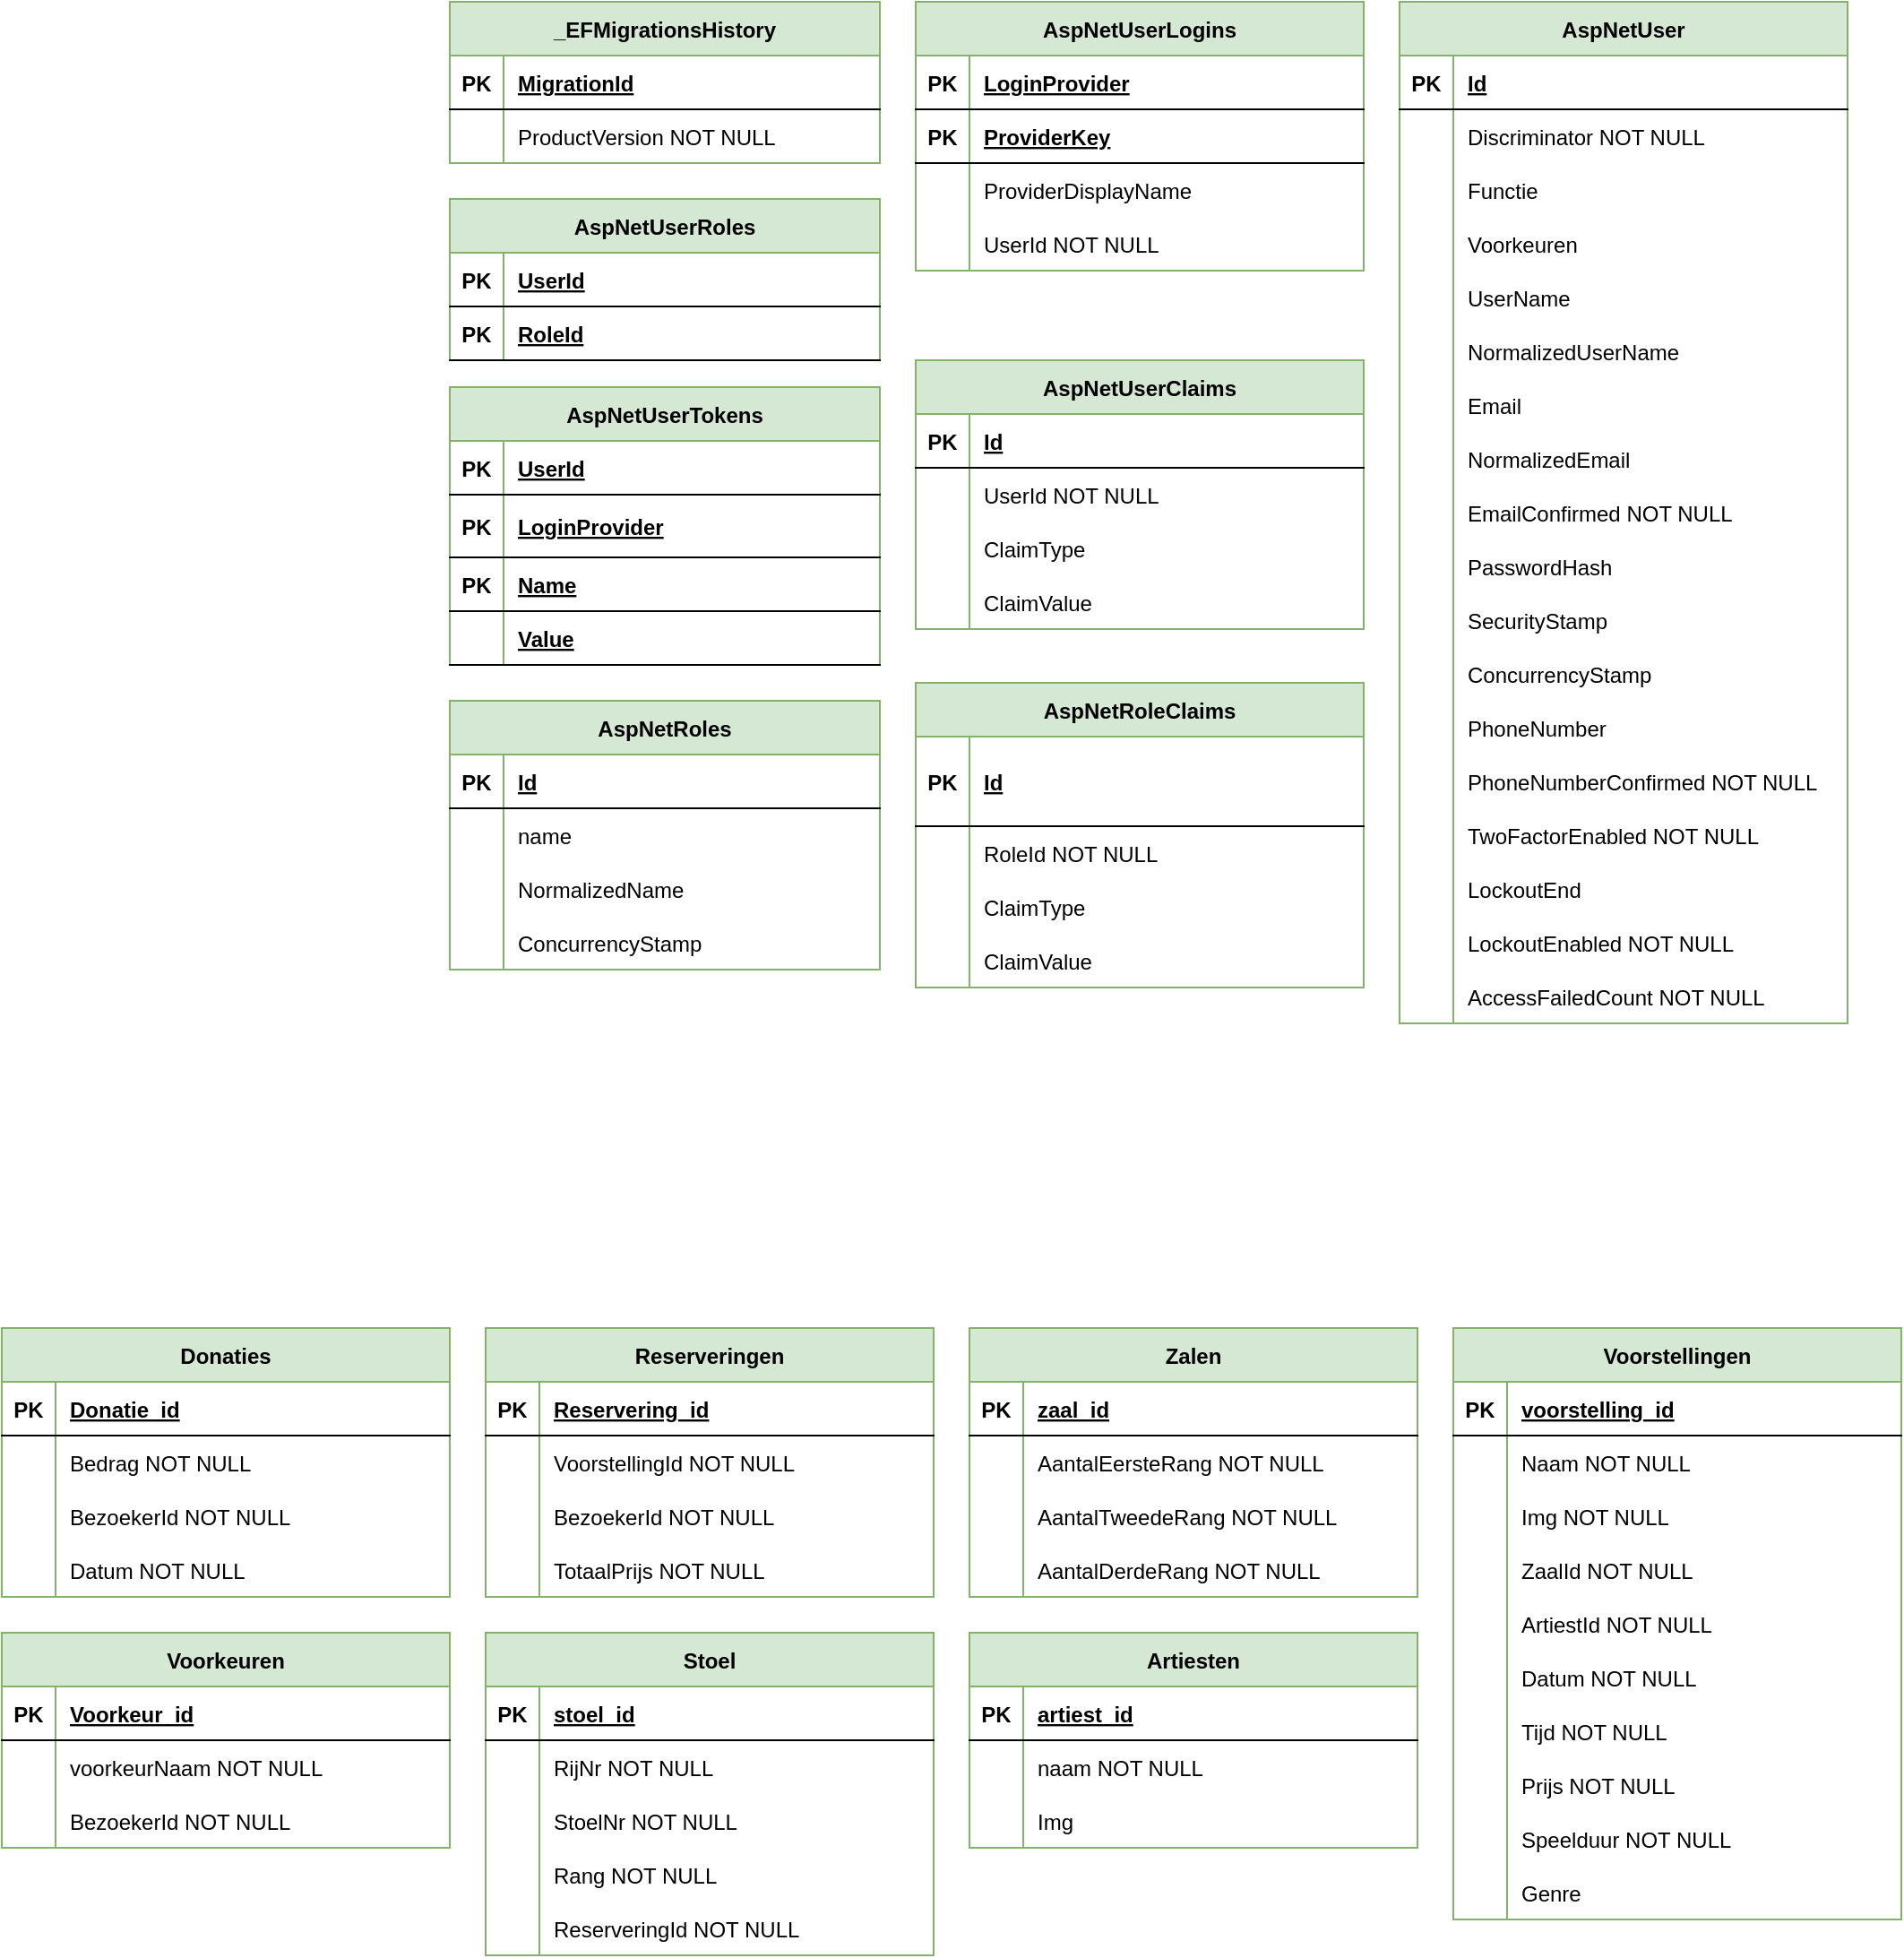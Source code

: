 <mxfile version="20.8.10" type="github">
  <diagram id="R2lEEEUBdFMjLlhIrx00" name="Page-1">
    <mxGraphModel dx="1434" dy="764" grid="1" gridSize="10" guides="1" tooltips="1" connect="1" arrows="1" fold="1" page="1" pageScale="1" pageWidth="850" pageHeight="1100" math="0" shadow="0" extFonts="Permanent Marker^https://fonts.googleapis.com/css?family=Permanent+Marker">
      <root>
        <mxCell id="0" />
        <mxCell id="1" parent="0" />
        <mxCell id="uzaLdpSw8z0IgYqA6lUg-38" value="Voorstellingen" style="shape=table;startSize=30;container=1;collapsible=1;childLayout=tableLayout;fixedRows=1;rowLines=0;fontStyle=1;align=center;resizeLast=1;fillColor=#d5e8d4;strokeColor=#82b366;" parent="1" vertex="1">
          <mxGeometry x="1080" y="980" width="250" height="330" as="geometry" />
        </mxCell>
        <mxCell id="uzaLdpSw8z0IgYqA6lUg-39" value="" style="shape=partialRectangle;collapsible=0;dropTarget=0;pointerEvents=0;fillColor=none;points=[[0,0.5],[1,0.5]];portConstraint=eastwest;top=0;left=0;right=0;bottom=1;" parent="uzaLdpSw8z0IgYqA6lUg-38" vertex="1">
          <mxGeometry y="30" width="250" height="30" as="geometry" />
        </mxCell>
        <mxCell id="uzaLdpSw8z0IgYqA6lUg-40" value="PK" style="shape=partialRectangle;overflow=hidden;connectable=0;fillColor=none;top=0;left=0;bottom=0;right=0;fontStyle=1;" parent="uzaLdpSw8z0IgYqA6lUg-39" vertex="1">
          <mxGeometry width="30" height="30" as="geometry">
            <mxRectangle width="30" height="30" as="alternateBounds" />
          </mxGeometry>
        </mxCell>
        <mxCell id="uzaLdpSw8z0IgYqA6lUg-41" value="voorstelling_id" style="shape=partialRectangle;overflow=hidden;connectable=0;fillColor=none;top=0;left=0;bottom=0;right=0;align=left;spacingLeft=6;fontStyle=5;" parent="uzaLdpSw8z0IgYqA6lUg-39" vertex="1">
          <mxGeometry x="30" width="220" height="30" as="geometry">
            <mxRectangle width="220" height="30" as="alternateBounds" />
          </mxGeometry>
        </mxCell>
        <mxCell id="uzaLdpSw8z0IgYqA6lUg-42" value="" style="shape=partialRectangle;collapsible=0;dropTarget=0;pointerEvents=0;fillColor=none;points=[[0,0.5],[1,0.5]];portConstraint=eastwest;top=0;left=0;right=0;bottom=0;" parent="uzaLdpSw8z0IgYqA6lUg-38" vertex="1">
          <mxGeometry y="60" width="250" height="30" as="geometry" />
        </mxCell>
        <mxCell id="uzaLdpSw8z0IgYqA6lUg-43" value="" style="shape=partialRectangle;overflow=hidden;connectable=0;fillColor=none;top=0;left=0;bottom=0;right=0;" parent="uzaLdpSw8z0IgYqA6lUg-42" vertex="1">
          <mxGeometry width="30" height="30" as="geometry">
            <mxRectangle width="30" height="30" as="alternateBounds" />
          </mxGeometry>
        </mxCell>
        <mxCell id="uzaLdpSw8z0IgYqA6lUg-44" value="Naam NOT NULL" style="shape=partialRectangle;overflow=hidden;connectable=0;fillColor=none;top=0;left=0;bottom=0;right=0;align=left;spacingLeft=6;" parent="uzaLdpSw8z0IgYqA6lUg-42" vertex="1">
          <mxGeometry x="30" width="220" height="30" as="geometry">
            <mxRectangle width="220" height="30" as="alternateBounds" />
          </mxGeometry>
        </mxCell>
        <mxCell id="uzaLdpSw8z0IgYqA6lUg-45" value="" style="shape=partialRectangle;collapsible=0;dropTarget=0;pointerEvents=0;fillColor=none;points=[[0,0.5],[1,0.5]];portConstraint=eastwest;top=0;left=0;right=0;bottom=0;" parent="uzaLdpSw8z0IgYqA6lUg-38" vertex="1">
          <mxGeometry y="90" width="250" height="30" as="geometry" />
        </mxCell>
        <mxCell id="uzaLdpSw8z0IgYqA6lUg-46" value="" style="shape=partialRectangle;overflow=hidden;connectable=0;fillColor=none;top=0;left=0;bottom=0;right=0;" parent="uzaLdpSw8z0IgYqA6lUg-45" vertex="1">
          <mxGeometry width="30" height="30" as="geometry">
            <mxRectangle width="30" height="30" as="alternateBounds" />
          </mxGeometry>
        </mxCell>
        <mxCell id="uzaLdpSw8z0IgYqA6lUg-47" value="Img NOT NULL" style="shape=partialRectangle;overflow=hidden;connectable=0;fillColor=none;top=0;left=0;bottom=0;right=0;align=left;spacingLeft=6;" parent="uzaLdpSw8z0IgYqA6lUg-45" vertex="1">
          <mxGeometry x="30" width="220" height="30" as="geometry">
            <mxRectangle width="220" height="30" as="alternateBounds" />
          </mxGeometry>
        </mxCell>
        <mxCell id="uzaLdpSw8z0IgYqA6lUg-48" style="shape=partialRectangle;collapsible=0;dropTarget=0;pointerEvents=0;fillColor=none;points=[[0,0.5],[1,0.5]];portConstraint=eastwest;top=0;left=0;right=0;bottom=0;" parent="uzaLdpSw8z0IgYqA6lUg-38" vertex="1">
          <mxGeometry y="120" width="250" height="30" as="geometry" />
        </mxCell>
        <mxCell id="uzaLdpSw8z0IgYqA6lUg-49" value="" style="shape=partialRectangle;overflow=hidden;connectable=0;fillColor=none;top=0;left=0;bottom=0;right=0;" parent="uzaLdpSw8z0IgYqA6lUg-48" vertex="1">
          <mxGeometry width="30" height="30" as="geometry">
            <mxRectangle width="30" height="30" as="alternateBounds" />
          </mxGeometry>
        </mxCell>
        <mxCell id="uzaLdpSw8z0IgYqA6lUg-50" value="ZaalId NOT NULL" style="shape=partialRectangle;overflow=hidden;connectable=0;fillColor=none;top=0;left=0;bottom=0;right=0;align=left;spacingLeft=6;" parent="uzaLdpSw8z0IgYqA6lUg-48" vertex="1">
          <mxGeometry x="30" width="220" height="30" as="geometry">
            <mxRectangle width="220" height="30" as="alternateBounds" />
          </mxGeometry>
        </mxCell>
        <mxCell id="uzaLdpSw8z0IgYqA6lUg-54" style="shape=partialRectangle;collapsible=0;dropTarget=0;pointerEvents=0;fillColor=none;points=[[0,0.5],[1,0.5]];portConstraint=eastwest;top=0;left=0;right=0;bottom=0;" parent="uzaLdpSw8z0IgYqA6lUg-38" vertex="1">
          <mxGeometry y="150" width="250" height="30" as="geometry" />
        </mxCell>
        <mxCell id="uzaLdpSw8z0IgYqA6lUg-55" value="" style="shape=partialRectangle;overflow=hidden;connectable=0;fillColor=none;top=0;left=0;bottom=0;right=0;" parent="uzaLdpSw8z0IgYqA6lUg-54" vertex="1">
          <mxGeometry width="30" height="30" as="geometry">
            <mxRectangle width="30" height="30" as="alternateBounds" />
          </mxGeometry>
        </mxCell>
        <mxCell id="uzaLdpSw8z0IgYqA6lUg-56" value="ArtiestId NOT NULL" style="shape=partialRectangle;overflow=hidden;connectable=0;fillColor=none;top=0;left=0;bottom=0;right=0;align=left;spacingLeft=6;" parent="uzaLdpSw8z0IgYqA6lUg-54" vertex="1">
          <mxGeometry x="30" width="220" height="30" as="geometry">
            <mxRectangle width="220" height="30" as="alternateBounds" />
          </mxGeometry>
        </mxCell>
        <mxCell id="uzaLdpSw8z0IgYqA6lUg-57" style="shape=partialRectangle;collapsible=0;dropTarget=0;pointerEvents=0;fillColor=none;points=[[0,0.5],[1,0.5]];portConstraint=eastwest;top=0;left=0;right=0;bottom=0;" parent="uzaLdpSw8z0IgYqA6lUg-38" vertex="1">
          <mxGeometry y="180" width="250" height="30" as="geometry" />
        </mxCell>
        <mxCell id="uzaLdpSw8z0IgYqA6lUg-58" style="shape=partialRectangle;overflow=hidden;connectable=0;fillColor=none;top=0;left=0;bottom=0;right=0;" parent="uzaLdpSw8z0IgYqA6lUg-57" vertex="1">
          <mxGeometry width="30" height="30" as="geometry">
            <mxRectangle width="30" height="30" as="alternateBounds" />
          </mxGeometry>
        </mxCell>
        <mxCell id="uzaLdpSw8z0IgYqA6lUg-59" value="Datum NOT NULL" style="shape=partialRectangle;overflow=hidden;connectable=0;fillColor=none;top=0;left=0;bottom=0;right=0;align=left;spacingLeft=6;" parent="uzaLdpSw8z0IgYqA6lUg-57" vertex="1">
          <mxGeometry x="30" width="220" height="30" as="geometry">
            <mxRectangle width="220" height="30" as="alternateBounds" />
          </mxGeometry>
        </mxCell>
        <mxCell id="uzaLdpSw8z0IgYqA6lUg-60" style="shape=partialRectangle;collapsible=0;dropTarget=0;pointerEvents=0;fillColor=none;points=[[0,0.5],[1,0.5]];portConstraint=eastwest;top=0;left=0;right=0;bottom=0;" parent="uzaLdpSw8z0IgYqA6lUg-38" vertex="1">
          <mxGeometry y="210" width="250" height="30" as="geometry" />
        </mxCell>
        <mxCell id="uzaLdpSw8z0IgYqA6lUg-61" style="shape=partialRectangle;overflow=hidden;connectable=0;fillColor=none;top=0;left=0;bottom=0;right=0;" parent="uzaLdpSw8z0IgYqA6lUg-60" vertex="1">
          <mxGeometry width="30" height="30" as="geometry">
            <mxRectangle width="30" height="30" as="alternateBounds" />
          </mxGeometry>
        </mxCell>
        <mxCell id="uzaLdpSw8z0IgYqA6lUg-62" value="Tijd NOT NULL" style="shape=partialRectangle;overflow=hidden;connectable=0;fillColor=none;top=0;left=0;bottom=0;right=0;align=left;spacingLeft=6;" parent="uzaLdpSw8z0IgYqA6lUg-60" vertex="1">
          <mxGeometry x="30" width="220" height="30" as="geometry">
            <mxRectangle width="220" height="30" as="alternateBounds" />
          </mxGeometry>
        </mxCell>
        <mxCell id="uzaLdpSw8z0IgYqA6lUg-63" style="shape=partialRectangle;collapsible=0;dropTarget=0;pointerEvents=0;fillColor=none;points=[[0,0.5],[1,0.5]];portConstraint=eastwest;top=0;left=0;right=0;bottom=0;" parent="uzaLdpSw8z0IgYqA6lUg-38" vertex="1">
          <mxGeometry y="240" width="250" height="30" as="geometry" />
        </mxCell>
        <mxCell id="uzaLdpSw8z0IgYqA6lUg-64" style="shape=partialRectangle;overflow=hidden;connectable=0;fillColor=none;top=0;left=0;bottom=0;right=0;" parent="uzaLdpSw8z0IgYqA6lUg-63" vertex="1">
          <mxGeometry width="30" height="30" as="geometry">
            <mxRectangle width="30" height="30" as="alternateBounds" />
          </mxGeometry>
        </mxCell>
        <mxCell id="uzaLdpSw8z0IgYqA6lUg-65" value="Prijs NOT NULL" style="shape=partialRectangle;overflow=hidden;connectable=0;fillColor=none;top=0;left=0;bottom=0;right=0;align=left;spacingLeft=6;" parent="uzaLdpSw8z0IgYqA6lUg-63" vertex="1">
          <mxGeometry x="30" width="220" height="30" as="geometry">
            <mxRectangle width="220" height="30" as="alternateBounds" />
          </mxGeometry>
        </mxCell>
        <mxCell id="fgz5LWPeDNTmt9lwHHVF-50" value="" style="shape=tableRow;horizontal=0;startSize=0;swimlaneHead=0;swimlaneBody=0;fillColor=none;collapsible=0;dropTarget=0;points=[[0,0.5],[1,0.5]];portConstraint=eastwest;top=0;left=0;right=0;bottom=0;" vertex="1" parent="uzaLdpSw8z0IgYqA6lUg-38">
          <mxGeometry y="270" width="250" height="30" as="geometry" />
        </mxCell>
        <mxCell id="fgz5LWPeDNTmt9lwHHVF-51" value="" style="shape=partialRectangle;connectable=0;fillColor=none;top=0;left=0;bottom=0;right=0;editable=1;overflow=hidden;" vertex="1" parent="fgz5LWPeDNTmt9lwHHVF-50">
          <mxGeometry width="30" height="30" as="geometry">
            <mxRectangle width="30" height="30" as="alternateBounds" />
          </mxGeometry>
        </mxCell>
        <mxCell id="fgz5LWPeDNTmt9lwHHVF-52" value="Speelduur NOT NULL" style="shape=partialRectangle;connectable=0;fillColor=none;top=0;left=0;bottom=0;right=0;align=left;spacingLeft=6;overflow=hidden;" vertex="1" parent="fgz5LWPeDNTmt9lwHHVF-50">
          <mxGeometry x="30" width="220" height="30" as="geometry">
            <mxRectangle width="220" height="30" as="alternateBounds" />
          </mxGeometry>
        </mxCell>
        <mxCell id="3CyB-Dzlygy-m_ODatNN-4" style="shape=partialRectangle;collapsible=0;dropTarget=0;pointerEvents=0;fillColor=none;points=[[0,0.5],[1,0.5]];portConstraint=eastwest;top=0;left=0;right=0;bottom=0;" parent="uzaLdpSw8z0IgYqA6lUg-38" vertex="1">
          <mxGeometry y="300" width="250" height="30" as="geometry" />
        </mxCell>
        <mxCell id="3CyB-Dzlygy-m_ODatNN-5" style="shape=partialRectangle;overflow=hidden;connectable=0;fillColor=none;top=0;left=0;bottom=0;right=0;" parent="3CyB-Dzlygy-m_ODatNN-4" vertex="1">
          <mxGeometry width="30" height="30" as="geometry">
            <mxRectangle width="30" height="30" as="alternateBounds" />
          </mxGeometry>
        </mxCell>
        <mxCell id="3CyB-Dzlygy-m_ODatNN-6" value="Genre" style="shape=partialRectangle;overflow=hidden;connectable=0;fillColor=none;top=0;left=0;bottom=0;right=0;align=left;spacingLeft=6;" parent="3CyB-Dzlygy-m_ODatNN-4" vertex="1">
          <mxGeometry x="30" width="220" height="30" as="geometry">
            <mxRectangle width="220" height="30" as="alternateBounds" />
          </mxGeometry>
        </mxCell>
        <mxCell id="uzaLdpSw8z0IgYqA6lUg-96" value="Zalen" style="shape=table;startSize=30;container=1;collapsible=1;childLayout=tableLayout;fixedRows=1;rowLines=0;fontStyle=1;align=center;resizeLast=1;fillColor=#d5e8d4;strokeColor=#82b366;" parent="1" vertex="1">
          <mxGeometry x="810" y="980" width="250" height="150" as="geometry" />
        </mxCell>
        <mxCell id="uzaLdpSw8z0IgYqA6lUg-97" value="" style="shape=partialRectangle;collapsible=0;dropTarget=0;pointerEvents=0;fillColor=none;points=[[0,0.5],[1,0.5]];portConstraint=eastwest;top=0;left=0;right=0;bottom=1;" parent="uzaLdpSw8z0IgYqA6lUg-96" vertex="1">
          <mxGeometry y="30" width="250" height="30" as="geometry" />
        </mxCell>
        <mxCell id="uzaLdpSw8z0IgYqA6lUg-98" value="PK" style="shape=partialRectangle;overflow=hidden;connectable=0;fillColor=none;top=0;left=0;bottom=0;right=0;fontStyle=1;" parent="uzaLdpSw8z0IgYqA6lUg-97" vertex="1">
          <mxGeometry width="30" height="30" as="geometry">
            <mxRectangle width="30" height="30" as="alternateBounds" />
          </mxGeometry>
        </mxCell>
        <mxCell id="uzaLdpSw8z0IgYqA6lUg-99" value="zaal_id" style="shape=partialRectangle;overflow=hidden;connectable=0;fillColor=none;top=0;left=0;bottom=0;right=0;align=left;spacingLeft=6;fontStyle=5;" parent="uzaLdpSw8z0IgYqA6lUg-97" vertex="1">
          <mxGeometry x="30" width="220" height="30" as="geometry">
            <mxRectangle width="220" height="30" as="alternateBounds" />
          </mxGeometry>
        </mxCell>
        <mxCell id="uzaLdpSw8z0IgYqA6lUg-100" value="" style="shape=partialRectangle;collapsible=0;dropTarget=0;pointerEvents=0;fillColor=none;points=[[0,0.5],[1,0.5]];portConstraint=eastwest;top=0;left=0;right=0;bottom=0;" parent="uzaLdpSw8z0IgYqA6lUg-96" vertex="1">
          <mxGeometry y="60" width="250" height="30" as="geometry" />
        </mxCell>
        <mxCell id="uzaLdpSw8z0IgYqA6lUg-101" value="" style="shape=partialRectangle;overflow=hidden;connectable=0;fillColor=none;top=0;left=0;bottom=0;right=0;" parent="uzaLdpSw8z0IgYqA6lUg-100" vertex="1">
          <mxGeometry width="30" height="30" as="geometry">
            <mxRectangle width="30" height="30" as="alternateBounds" />
          </mxGeometry>
        </mxCell>
        <mxCell id="uzaLdpSw8z0IgYqA6lUg-102" value="AantalEersteRang NOT NULL" style="shape=partialRectangle;overflow=hidden;connectable=0;fillColor=none;top=0;left=0;bottom=0;right=0;align=left;spacingLeft=6;" parent="uzaLdpSw8z0IgYqA6lUg-100" vertex="1">
          <mxGeometry x="30" width="220" height="30" as="geometry">
            <mxRectangle width="220" height="30" as="alternateBounds" />
          </mxGeometry>
        </mxCell>
        <mxCell id="uzaLdpSw8z0IgYqA6lUg-103" value="" style="shape=partialRectangle;collapsible=0;dropTarget=0;pointerEvents=0;fillColor=none;points=[[0,0.5],[1,0.5]];portConstraint=eastwest;top=0;left=0;right=0;bottom=0;" parent="uzaLdpSw8z0IgYqA6lUg-96" vertex="1">
          <mxGeometry y="90" width="250" height="30" as="geometry" />
        </mxCell>
        <mxCell id="uzaLdpSw8z0IgYqA6lUg-104" value="" style="shape=partialRectangle;overflow=hidden;connectable=0;fillColor=none;top=0;left=0;bottom=0;right=0;" parent="uzaLdpSw8z0IgYqA6lUg-103" vertex="1">
          <mxGeometry width="30" height="30" as="geometry">
            <mxRectangle width="30" height="30" as="alternateBounds" />
          </mxGeometry>
        </mxCell>
        <mxCell id="uzaLdpSw8z0IgYqA6lUg-105" value="AantalTweedeRang NOT NULL" style="shape=partialRectangle;overflow=hidden;connectable=0;fillColor=none;top=0;left=0;bottom=0;right=0;align=left;spacingLeft=6;" parent="uzaLdpSw8z0IgYqA6lUg-103" vertex="1">
          <mxGeometry x="30" width="220" height="30" as="geometry">
            <mxRectangle width="220" height="30" as="alternateBounds" />
          </mxGeometry>
        </mxCell>
        <mxCell id="3CyB-Dzlygy-m_ODatNN-1" style="shape=partialRectangle;collapsible=0;dropTarget=0;pointerEvents=0;fillColor=none;points=[[0,0.5],[1,0.5]];portConstraint=eastwest;top=0;left=0;right=0;bottom=0;" parent="uzaLdpSw8z0IgYqA6lUg-96" vertex="1">
          <mxGeometry y="120" width="250" height="30" as="geometry" />
        </mxCell>
        <mxCell id="3CyB-Dzlygy-m_ODatNN-2" style="shape=partialRectangle;overflow=hidden;connectable=0;fillColor=none;top=0;left=0;bottom=0;right=0;" parent="3CyB-Dzlygy-m_ODatNN-1" vertex="1">
          <mxGeometry width="30" height="30" as="geometry">
            <mxRectangle width="30" height="30" as="alternateBounds" />
          </mxGeometry>
        </mxCell>
        <mxCell id="3CyB-Dzlygy-m_ODatNN-3" value="AantalDerdeRang NOT NULL" style="shape=partialRectangle;overflow=hidden;connectable=0;fillColor=none;top=0;left=0;bottom=0;right=0;align=left;spacingLeft=6;" parent="3CyB-Dzlygy-m_ODatNN-1" vertex="1">
          <mxGeometry x="30" width="220" height="30" as="geometry">
            <mxRectangle width="220" height="30" as="alternateBounds" />
          </mxGeometry>
        </mxCell>
        <mxCell id="uzaLdpSw8z0IgYqA6lUg-112" value="Artiesten" style="shape=table;startSize=30;container=1;collapsible=1;childLayout=tableLayout;fixedRows=1;rowLines=0;fontStyle=1;align=center;resizeLast=1;strokeWidth=1;fillColor=#d5e8d4;strokeColor=#82b366;" parent="1" vertex="1">
          <mxGeometry x="810" y="1150" width="250" height="120" as="geometry" />
        </mxCell>
        <mxCell id="uzaLdpSw8z0IgYqA6lUg-113" value="" style="shape=partialRectangle;collapsible=0;dropTarget=0;pointerEvents=0;fillColor=none;points=[[0,0.5],[1,0.5]];portConstraint=eastwest;top=0;left=0;right=0;bottom=1;" parent="uzaLdpSw8z0IgYqA6lUg-112" vertex="1">
          <mxGeometry y="30" width="250" height="30" as="geometry" />
        </mxCell>
        <mxCell id="uzaLdpSw8z0IgYqA6lUg-114" value="PK" style="shape=partialRectangle;overflow=hidden;connectable=0;fillColor=none;top=0;left=0;bottom=0;right=0;fontStyle=1;" parent="uzaLdpSw8z0IgYqA6lUg-113" vertex="1">
          <mxGeometry width="30" height="30" as="geometry">
            <mxRectangle width="30" height="30" as="alternateBounds" />
          </mxGeometry>
        </mxCell>
        <mxCell id="uzaLdpSw8z0IgYqA6lUg-115" value="artiest_id" style="shape=partialRectangle;overflow=hidden;connectable=0;fillColor=none;top=0;left=0;bottom=0;right=0;align=left;spacingLeft=6;fontStyle=5;" parent="uzaLdpSw8z0IgYqA6lUg-113" vertex="1">
          <mxGeometry x="30" width="220" height="30" as="geometry">
            <mxRectangle width="220" height="30" as="alternateBounds" />
          </mxGeometry>
        </mxCell>
        <mxCell id="uzaLdpSw8z0IgYqA6lUg-116" value="" style="shape=partialRectangle;collapsible=0;dropTarget=0;pointerEvents=0;fillColor=none;points=[[0,0.5],[1,0.5]];portConstraint=eastwest;top=0;left=0;right=0;bottom=0;" parent="uzaLdpSw8z0IgYqA6lUg-112" vertex="1">
          <mxGeometry y="60" width="250" height="30" as="geometry" />
        </mxCell>
        <mxCell id="uzaLdpSw8z0IgYqA6lUg-117" value="" style="shape=partialRectangle;overflow=hidden;connectable=0;fillColor=none;top=0;left=0;bottom=0;right=0;" parent="uzaLdpSw8z0IgYqA6lUg-116" vertex="1">
          <mxGeometry width="30" height="30" as="geometry">
            <mxRectangle width="30" height="30" as="alternateBounds" />
          </mxGeometry>
        </mxCell>
        <mxCell id="uzaLdpSw8z0IgYqA6lUg-118" value="naam NOT NULL" style="shape=partialRectangle;overflow=hidden;connectable=0;fillColor=none;top=0;left=0;bottom=0;right=0;align=left;spacingLeft=6;" parent="uzaLdpSw8z0IgYqA6lUg-116" vertex="1">
          <mxGeometry x="30" width="220" height="30" as="geometry">
            <mxRectangle width="220" height="30" as="alternateBounds" />
          </mxGeometry>
        </mxCell>
        <mxCell id="3CyB-Dzlygy-m_ODatNN-29" style="shape=partialRectangle;collapsible=0;dropTarget=0;pointerEvents=0;fillColor=none;points=[[0,0.5],[1,0.5]];portConstraint=eastwest;top=0;left=0;right=0;bottom=0;" parent="uzaLdpSw8z0IgYqA6lUg-112" vertex="1">
          <mxGeometry y="90" width="250" height="30" as="geometry" />
        </mxCell>
        <mxCell id="3CyB-Dzlygy-m_ODatNN-30" style="shape=partialRectangle;overflow=hidden;connectable=0;fillColor=none;top=0;left=0;bottom=0;right=0;" parent="3CyB-Dzlygy-m_ODatNN-29" vertex="1">
          <mxGeometry width="30" height="30" as="geometry">
            <mxRectangle width="30" height="30" as="alternateBounds" />
          </mxGeometry>
        </mxCell>
        <mxCell id="3CyB-Dzlygy-m_ODatNN-31" value="Img" style="shape=partialRectangle;overflow=hidden;connectable=0;fillColor=none;top=0;left=0;bottom=0;right=0;align=left;spacingLeft=6;" parent="3CyB-Dzlygy-m_ODatNN-29" vertex="1">
          <mxGeometry x="30" width="220" height="30" as="geometry">
            <mxRectangle width="220" height="30" as="alternateBounds" />
          </mxGeometry>
        </mxCell>
        <mxCell id="uzaLdpSw8z0IgYqA6lUg-128" value="Voorkeuren" style="shape=table;startSize=30;container=1;collapsible=1;childLayout=tableLayout;fixedRows=1;rowLines=0;fontStyle=1;align=center;resizeLast=1;fillColor=#d5e8d4;strokeColor=#82b366;" parent="1" vertex="1">
          <mxGeometry x="270" y="1150" width="250" height="120" as="geometry" />
        </mxCell>
        <mxCell id="uzaLdpSw8z0IgYqA6lUg-129" value="" style="shape=partialRectangle;collapsible=0;dropTarget=0;pointerEvents=0;fillColor=none;points=[[0,0.5],[1,0.5]];portConstraint=eastwest;top=0;left=0;right=0;bottom=1;" parent="uzaLdpSw8z0IgYqA6lUg-128" vertex="1">
          <mxGeometry y="30" width="250" height="30" as="geometry" />
        </mxCell>
        <mxCell id="uzaLdpSw8z0IgYqA6lUg-130" value="PK" style="shape=partialRectangle;overflow=hidden;connectable=0;fillColor=none;top=0;left=0;bottom=0;right=0;fontStyle=1;" parent="uzaLdpSw8z0IgYqA6lUg-129" vertex="1">
          <mxGeometry width="30" height="30" as="geometry">
            <mxRectangle width="30" height="30" as="alternateBounds" />
          </mxGeometry>
        </mxCell>
        <mxCell id="uzaLdpSw8z0IgYqA6lUg-131" value="Voorkeur_id" style="shape=partialRectangle;overflow=hidden;connectable=0;fillColor=none;top=0;left=0;bottom=0;right=0;align=left;spacingLeft=6;fontStyle=5;" parent="uzaLdpSw8z0IgYqA6lUg-129" vertex="1">
          <mxGeometry x="30" width="220" height="30" as="geometry">
            <mxRectangle width="220" height="30" as="alternateBounds" />
          </mxGeometry>
        </mxCell>
        <mxCell id="uzaLdpSw8z0IgYqA6lUg-132" value="" style="shape=partialRectangle;collapsible=0;dropTarget=0;pointerEvents=0;fillColor=none;points=[[0,0.5],[1,0.5]];portConstraint=eastwest;top=0;left=0;right=0;bottom=0;" parent="uzaLdpSw8z0IgYqA6lUg-128" vertex="1">
          <mxGeometry y="60" width="250" height="30" as="geometry" />
        </mxCell>
        <mxCell id="uzaLdpSw8z0IgYqA6lUg-133" value="" style="shape=partialRectangle;overflow=hidden;connectable=0;fillColor=none;top=0;left=0;bottom=0;right=0;" parent="uzaLdpSw8z0IgYqA6lUg-132" vertex="1">
          <mxGeometry width="30" height="30" as="geometry">
            <mxRectangle width="30" height="30" as="alternateBounds" />
          </mxGeometry>
        </mxCell>
        <mxCell id="uzaLdpSw8z0IgYqA6lUg-134" value="voorkeurNaam NOT NULL" style="shape=partialRectangle;overflow=hidden;connectable=0;fillColor=none;top=0;left=0;bottom=0;right=0;align=left;spacingLeft=6;" parent="uzaLdpSw8z0IgYqA6lUg-132" vertex="1">
          <mxGeometry x="30" width="220" height="30" as="geometry">
            <mxRectangle width="220" height="30" as="alternateBounds" />
          </mxGeometry>
        </mxCell>
        <mxCell id="uzaLdpSw8z0IgYqA6lUg-135" value="" style="shape=partialRectangle;collapsible=0;dropTarget=0;pointerEvents=0;fillColor=none;points=[[0,0.5],[1,0.5]];portConstraint=eastwest;top=0;left=0;right=0;bottom=0;" parent="uzaLdpSw8z0IgYqA6lUg-128" vertex="1">
          <mxGeometry y="90" width="250" height="30" as="geometry" />
        </mxCell>
        <mxCell id="uzaLdpSw8z0IgYqA6lUg-136" value="" style="shape=partialRectangle;overflow=hidden;connectable=0;fillColor=none;top=0;left=0;bottom=0;right=0;" parent="uzaLdpSw8z0IgYqA6lUg-135" vertex="1">
          <mxGeometry width="30" height="30" as="geometry">
            <mxRectangle width="30" height="30" as="alternateBounds" />
          </mxGeometry>
        </mxCell>
        <mxCell id="uzaLdpSw8z0IgYqA6lUg-137" value="BezoekerId NOT NULL" style="shape=partialRectangle;overflow=hidden;connectable=0;fillColor=none;top=0;left=0;bottom=0;right=0;align=left;spacingLeft=6;" parent="uzaLdpSw8z0IgYqA6lUg-135" vertex="1">
          <mxGeometry x="30" width="220" height="30" as="geometry">
            <mxRectangle width="220" height="30" as="alternateBounds" />
          </mxGeometry>
        </mxCell>
        <mxCell id="3CyB-Dzlygy-m_ODatNN-7" value="Stoel" style="shape=table;startSize=30;container=1;collapsible=1;childLayout=tableLayout;fixedRows=1;rowLines=0;fontStyle=1;align=center;resizeLast=1;fillColor=#d5e8d4;strokeColor=#82b366;" parent="1" vertex="1">
          <mxGeometry x="540" y="1150" width="250" height="180" as="geometry">
            <mxRectangle x="520" y="1150" width="70" height="30" as="alternateBounds" />
          </mxGeometry>
        </mxCell>
        <mxCell id="3CyB-Dzlygy-m_ODatNN-8" value="" style="shape=partialRectangle;collapsible=0;dropTarget=0;pointerEvents=0;fillColor=none;points=[[0,0.5],[1,0.5]];portConstraint=eastwest;top=0;left=0;right=0;bottom=1;" parent="3CyB-Dzlygy-m_ODatNN-7" vertex="1">
          <mxGeometry y="30" width="250" height="30" as="geometry" />
        </mxCell>
        <mxCell id="3CyB-Dzlygy-m_ODatNN-9" value="PK" style="shape=partialRectangle;overflow=hidden;connectable=0;fillColor=none;top=0;left=0;bottom=0;right=0;fontStyle=1;" parent="3CyB-Dzlygy-m_ODatNN-8" vertex="1">
          <mxGeometry width="30" height="30" as="geometry">
            <mxRectangle width="30" height="30" as="alternateBounds" />
          </mxGeometry>
        </mxCell>
        <mxCell id="3CyB-Dzlygy-m_ODatNN-10" value="stoel_id" style="shape=partialRectangle;overflow=hidden;connectable=0;fillColor=none;top=0;left=0;bottom=0;right=0;align=left;spacingLeft=6;fontStyle=5;" parent="3CyB-Dzlygy-m_ODatNN-8" vertex="1">
          <mxGeometry x="30" width="220" height="30" as="geometry">
            <mxRectangle width="220" height="30" as="alternateBounds" />
          </mxGeometry>
        </mxCell>
        <mxCell id="3CyB-Dzlygy-m_ODatNN-11" value="" style="shape=partialRectangle;collapsible=0;dropTarget=0;pointerEvents=0;fillColor=none;points=[[0,0.5],[1,0.5]];portConstraint=eastwest;top=0;left=0;right=0;bottom=0;" parent="3CyB-Dzlygy-m_ODatNN-7" vertex="1">
          <mxGeometry y="60" width="250" height="30" as="geometry" />
        </mxCell>
        <mxCell id="3CyB-Dzlygy-m_ODatNN-12" value="" style="shape=partialRectangle;overflow=hidden;connectable=0;fillColor=none;top=0;left=0;bottom=0;right=0;" parent="3CyB-Dzlygy-m_ODatNN-11" vertex="1">
          <mxGeometry width="30" height="30" as="geometry">
            <mxRectangle width="30" height="30" as="alternateBounds" />
          </mxGeometry>
        </mxCell>
        <mxCell id="3CyB-Dzlygy-m_ODatNN-13" value="RijNr NOT NULL" style="shape=partialRectangle;overflow=hidden;connectable=0;fillColor=none;top=0;left=0;bottom=0;right=0;align=left;spacingLeft=6;" parent="3CyB-Dzlygy-m_ODatNN-11" vertex="1">
          <mxGeometry x="30" width="220" height="30" as="geometry">
            <mxRectangle width="220" height="30" as="alternateBounds" />
          </mxGeometry>
        </mxCell>
        <mxCell id="3CyB-Dzlygy-m_ODatNN-14" value="" style="shape=partialRectangle;collapsible=0;dropTarget=0;pointerEvents=0;fillColor=none;points=[[0,0.5],[1,0.5]];portConstraint=eastwest;top=0;left=0;right=0;bottom=0;" parent="3CyB-Dzlygy-m_ODatNN-7" vertex="1">
          <mxGeometry y="90" width="250" height="30" as="geometry" />
        </mxCell>
        <mxCell id="3CyB-Dzlygy-m_ODatNN-15" value="" style="shape=partialRectangle;overflow=hidden;connectable=0;fillColor=none;top=0;left=0;bottom=0;right=0;" parent="3CyB-Dzlygy-m_ODatNN-14" vertex="1">
          <mxGeometry width="30" height="30" as="geometry">
            <mxRectangle width="30" height="30" as="alternateBounds" />
          </mxGeometry>
        </mxCell>
        <mxCell id="3CyB-Dzlygy-m_ODatNN-16" value="StoelNr NOT NULL" style="shape=partialRectangle;overflow=hidden;connectable=0;fillColor=none;top=0;left=0;bottom=0;right=0;align=left;spacingLeft=6;" parent="3CyB-Dzlygy-m_ODatNN-14" vertex="1">
          <mxGeometry x="30" width="220" height="30" as="geometry">
            <mxRectangle width="220" height="30" as="alternateBounds" />
          </mxGeometry>
        </mxCell>
        <mxCell id="3CyB-Dzlygy-m_ODatNN-17" style="shape=partialRectangle;collapsible=0;dropTarget=0;pointerEvents=0;fillColor=none;points=[[0,0.5],[1,0.5]];portConstraint=eastwest;top=0;left=0;right=0;bottom=0;" parent="3CyB-Dzlygy-m_ODatNN-7" vertex="1">
          <mxGeometry y="120" width="250" height="30" as="geometry" />
        </mxCell>
        <mxCell id="3CyB-Dzlygy-m_ODatNN-18" style="shape=partialRectangle;overflow=hidden;connectable=0;fillColor=none;top=0;left=0;bottom=0;right=0;" parent="3CyB-Dzlygy-m_ODatNN-17" vertex="1">
          <mxGeometry width="30" height="30" as="geometry">
            <mxRectangle width="30" height="30" as="alternateBounds" />
          </mxGeometry>
        </mxCell>
        <mxCell id="3CyB-Dzlygy-m_ODatNN-19" value="Rang NOT NULL" style="shape=partialRectangle;overflow=hidden;connectable=0;fillColor=none;top=0;left=0;bottom=0;right=0;align=left;spacingLeft=6;" parent="3CyB-Dzlygy-m_ODatNN-17" vertex="1">
          <mxGeometry x="30" width="220" height="30" as="geometry">
            <mxRectangle width="220" height="30" as="alternateBounds" />
          </mxGeometry>
        </mxCell>
        <mxCell id="3CyB-Dzlygy-m_ODatNN-20" style="shape=partialRectangle;collapsible=0;dropTarget=0;pointerEvents=0;fillColor=none;points=[[0,0.5],[1,0.5]];portConstraint=eastwest;top=0;left=0;right=0;bottom=0;" parent="3CyB-Dzlygy-m_ODatNN-7" vertex="1">
          <mxGeometry y="150" width="250" height="30" as="geometry" />
        </mxCell>
        <mxCell id="3CyB-Dzlygy-m_ODatNN-21" style="shape=partialRectangle;overflow=hidden;connectable=0;fillColor=none;top=0;left=0;bottom=0;right=0;" parent="3CyB-Dzlygy-m_ODatNN-20" vertex="1">
          <mxGeometry width="30" height="30" as="geometry">
            <mxRectangle width="30" height="30" as="alternateBounds" />
          </mxGeometry>
        </mxCell>
        <mxCell id="3CyB-Dzlygy-m_ODatNN-22" value="ReserveringId NOT NULL" style="shape=partialRectangle;overflow=hidden;connectable=0;fillColor=none;top=0;left=0;bottom=0;right=0;align=left;spacingLeft=6;" parent="3CyB-Dzlygy-m_ODatNN-20" vertex="1">
          <mxGeometry x="30" width="220" height="30" as="geometry">
            <mxRectangle width="220" height="30" as="alternateBounds" />
          </mxGeometry>
        </mxCell>
        <mxCell id="3CyB-Dzlygy-m_ODatNN-32" value="_EFMigrationsHistory" style="shape=table;startSize=30;container=1;collapsible=1;childLayout=tableLayout;fixedRows=1;rowLines=0;fontStyle=1;align=center;resizeLast=1;fillColor=#d5e8d4;strokeColor=#82b366;" parent="1" vertex="1">
          <mxGeometry x="520" y="240" width="240" height="90" as="geometry" />
        </mxCell>
        <mxCell id="3CyB-Dzlygy-m_ODatNN-33" value="" style="shape=partialRectangle;collapsible=0;dropTarget=0;pointerEvents=0;fillColor=none;points=[[0,0.5],[1,0.5]];portConstraint=eastwest;top=0;left=0;right=0;bottom=1;" parent="3CyB-Dzlygy-m_ODatNN-32" vertex="1">
          <mxGeometry y="30" width="240" height="30" as="geometry" />
        </mxCell>
        <mxCell id="3CyB-Dzlygy-m_ODatNN-34" value="PK" style="shape=partialRectangle;overflow=hidden;connectable=0;fillColor=none;top=0;left=0;bottom=0;right=0;fontStyle=1;" parent="3CyB-Dzlygy-m_ODatNN-33" vertex="1">
          <mxGeometry width="30" height="30" as="geometry">
            <mxRectangle width="30" height="30" as="alternateBounds" />
          </mxGeometry>
        </mxCell>
        <mxCell id="3CyB-Dzlygy-m_ODatNN-35" value="MigrationId" style="shape=partialRectangle;overflow=hidden;connectable=0;fillColor=none;top=0;left=0;bottom=0;right=0;align=left;spacingLeft=6;fontStyle=5;" parent="3CyB-Dzlygy-m_ODatNN-33" vertex="1">
          <mxGeometry x="30" width="210" height="30" as="geometry">
            <mxRectangle width="210" height="30" as="alternateBounds" />
          </mxGeometry>
        </mxCell>
        <mxCell id="3CyB-Dzlygy-m_ODatNN-36" value="" style="shape=partialRectangle;collapsible=0;dropTarget=0;pointerEvents=0;fillColor=none;points=[[0,0.5],[1,0.5]];portConstraint=eastwest;top=0;left=0;right=0;bottom=0;" parent="3CyB-Dzlygy-m_ODatNN-32" vertex="1">
          <mxGeometry y="60" width="240" height="30" as="geometry" />
        </mxCell>
        <mxCell id="3CyB-Dzlygy-m_ODatNN-37" value="" style="shape=partialRectangle;overflow=hidden;connectable=0;fillColor=none;top=0;left=0;bottom=0;right=0;" parent="3CyB-Dzlygy-m_ODatNN-36" vertex="1">
          <mxGeometry width="30" height="30" as="geometry">
            <mxRectangle width="30" height="30" as="alternateBounds" />
          </mxGeometry>
        </mxCell>
        <mxCell id="3CyB-Dzlygy-m_ODatNN-38" value="ProductVersion NOT NULL" style="shape=partialRectangle;overflow=hidden;connectable=0;fillColor=none;top=0;left=0;bottom=0;right=0;align=left;spacingLeft=6;" parent="3CyB-Dzlygy-m_ODatNN-36" vertex="1">
          <mxGeometry x="30" width="210" height="30" as="geometry">
            <mxRectangle width="210" height="30" as="alternateBounds" />
          </mxGeometry>
        </mxCell>
        <mxCell id="3CyB-Dzlygy-m_ODatNN-45" value="AspNetRoleClaims" style="shape=table;startSize=30;container=1;collapsible=1;childLayout=tableLayout;fixedRows=1;rowLines=0;fontStyle=1;align=center;resizeLast=1;fillColor=#d5e8d4;strokeColor=#82b366;" parent="1" vertex="1">
          <mxGeometry x="780" y="620" width="250" height="170" as="geometry" />
        </mxCell>
        <mxCell id="3CyB-Dzlygy-m_ODatNN-46" value="" style="shape=partialRectangle;collapsible=0;dropTarget=0;pointerEvents=0;fillColor=none;points=[[0,0.5],[1,0.5]];portConstraint=eastwest;top=0;left=0;right=0;bottom=1;" parent="3CyB-Dzlygy-m_ODatNN-45" vertex="1">
          <mxGeometry y="30" width="250" height="50" as="geometry" />
        </mxCell>
        <mxCell id="3CyB-Dzlygy-m_ODatNN-47" value="PK" style="shape=partialRectangle;overflow=hidden;connectable=0;fillColor=none;top=0;left=0;bottom=0;right=0;fontStyle=1;" parent="3CyB-Dzlygy-m_ODatNN-46" vertex="1">
          <mxGeometry width="30" height="50" as="geometry">
            <mxRectangle width="30" height="50" as="alternateBounds" />
          </mxGeometry>
        </mxCell>
        <mxCell id="3CyB-Dzlygy-m_ODatNN-48" value="Id" style="shape=partialRectangle;overflow=hidden;connectable=0;fillColor=none;top=0;left=0;bottom=0;right=0;align=left;spacingLeft=6;fontStyle=5;" parent="3CyB-Dzlygy-m_ODatNN-46" vertex="1">
          <mxGeometry x="30" width="220" height="50" as="geometry">
            <mxRectangle width="220" height="50" as="alternateBounds" />
          </mxGeometry>
        </mxCell>
        <mxCell id="3CyB-Dzlygy-m_ODatNN-49" value="" style="shape=partialRectangle;collapsible=0;dropTarget=0;pointerEvents=0;fillColor=none;points=[[0,0.5],[1,0.5]];portConstraint=eastwest;top=0;left=0;right=0;bottom=0;" parent="3CyB-Dzlygy-m_ODatNN-45" vertex="1">
          <mxGeometry y="80" width="250" height="30" as="geometry" />
        </mxCell>
        <mxCell id="3CyB-Dzlygy-m_ODatNN-50" value="" style="shape=partialRectangle;overflow=hidden;connectable=0;fillColor=none;top=0;left=0;bottom=0;right=0;" parent="3CyB-Dzlygy-m_ODatNN-49" vertex="1">
          <mxGeometry width="30" height="30" as="geometry">
            <mxRectangle width="30" height="30" as="alternateBounds" />
          </mxGeometry>
        </mxCell>
        <mxCell id="3CyB-Dzlygy-m_ODatNN-51" value="RoleId NOT NULL" style="shape=partialRectangle;overflow=hidden;connectable=0;fillColor=none;top=0;left=0;bottom=0;right=0;align=left;spacingLeft=6;" parent="3CyB-Dzlygy-m_ODatNN-49" vertex="1">
          <mxGeometry x="30" width="220" height="30" as="geometry">
            <mxRectangle width="220" height="30" as="alternateBounds" />
          </mxGeometry>
        </mxCell>
        <mxCell id="3CyB-Dzlygy-m_ODatNN-52" style="shape=partialRectangle;collapsible=0;dropTarget=0;pointerEvents=0;fillColor=none;points=[[0,0.5],[1,0.5]];portConstraint=eastwest;top=0;left=0;right=0;bottom=0;" parent="3CyB-Dzlygy-m_ODatNN-45" vertex="1">
          <mxGeometry y="110" width="250" height="30" as="geometry" />
        </mxCell>
        <mxCell id="3CyB-Dzlygy-m_ODatNN-53" style="shape=partialRectangle;overflow=hidden;connectable=0;fillColor=none;top=0;left=0;bottom=0;right=0;" parent="3CyB-Dzlygy-m_ODatNN-52" vertex="1">
          <mxGeometry width="30" height="30" as="geometry">
            <mxRectangle width="30" height="30" as="alternateBounds" />
          </mxGeometry>
        </mxCell>
        <mxCell id="3CyB-Dzlygy-m_ODatNN-54" value="ClaimType" style="shape=partialRectangle;overflow=hidden;connectable=0;fillColor=none;top=0;left=0;bottom=0;right=0;align=left;spacingLeft=6;" parent="3CyB-Dzlygy-m_ODatNN-52" vertex="1">
          <mxGeometry x="30" width="220" height="30" as="geometry">
            <mxRectangle width="220" height="30" as="alternateBounds" />
          </mxGeometry>
        </mxCell>
        <mxCell id="3CyB-Dzlygy-m_ODatNN-55" style="shape=partialRectangle;collapsible=0;dropTarget=0;pointerEvents=0;fillColor=none;points=[[0,0.5],[1,0.5]];portConstraint=eastwest;top=0;left=0;right=0;bottom=0;" parent="3CyB-Dzlygy-m_ODatNN-45" vertex="1">
          <mxGeometry y="140" width="250" height="30" as="geometry" />
        </mxCell>
        <mxCell id="3CyB-Dzlygy-m_ODatNN-56" style="shape=partialRectangle;overflow=hidden;connectable=0;fillColor=none;top=0;left=0;bottom=0;right=0;" parent="3CyB-Dzlygy-m_ODatNN-55" vertex="1">
          <mxGeometry width="30" height="30" as="geometry">
            <mxRectangle width="30" height="30" as="alternateBounds" />
          </mxGeometry>
        </mxCell>
        <mxCell id="3CyB-Dzlygy-m_ODatNN-57" value="ClaimValue" style="shape=partialRectangle;overflow=hidden;connectable=0;fillColor=none;top=0;left=0;bottom=0;right=0;align=left;spacingLeft=6;" parent="3CyB-Dzlygy-m_ODatNN-55" vertex="1">
          <mxGeometry x="30" width="220" height="30" as="geometry">
            <mxRectangle width="220" height="30" as="alternateBounds" />
          </mxGeometry>
        </mxCell>
        <mxCell id="3CyB-Dzlygy-m_ODatNN-62" value="AspNetRoles" style="shape=table;startSize=30;container=1;collapsible=1;childLayout=tableLayout;fixedRows=1;rowLines=0;fontStyle=1;align=center;resizeLast=1;fillColor=#d5e8d4;strokeColor=#82b366;" parent="1" vertex="1">
          <mxGeometry x="520" y="630" width="240" height="150" as="geometry" />
        </mxCell>
        <mxCell id="3CyB-Dzlygy-m_ODatNN-63" value="" style="shape=tableRow;horizontal=0;startSize=0;swimlaneHead=0;swimlaneBody=0;fillColor=none;collapsible=0;dropTarget=0;points=[[0,0.5],[1,0.5]];portConstraint=eastwest;top=0;left=0;right=0;bottom=1;" parent="3CyB-Dzlygy-m_ODatNN-62" vertex="1">
          <mxGeometry y="30" width="240" height="30" as="geometry" />
        </mxCell>
        <mxCell id="3CyB-Dzlygy-m_ODatNN-64" value="PK" style="shape=partialRectangle;connectable=0;fillColor=none;top=0;left=0;bottom=0;right=0;fontStyle=1;overflow=hidden;" parent="3CyB-Dzlygy-m_ODatNN-63" vertex="1">
          <mxGeometry width="30" height="30" as="geometry">
            <mxRectangle width="30" height="30" as="alternateBounds" />
          </mxGeometry>
        </mxCell>
        <mxCell id="3CyB-Dzlygy-m_ODatNN-65" value="Id" style="shape=partialRectangle;connectable=0;fillColor=none;top=0;left=0;bottom=0;right=0;align=left;spacingLeft=6;fontStyle=5;overflow=hidden;" parent="3CyB-Dzlygy-m_ODatNN-63" vertex="1">
          <mxGeometry x="30" width="210" height="30" as="geometry">
            <mxRectangle width="210" height="30" as="alternateBounds" />
          </mxGeometry>
        </mxCell>
        <mxCell id="3CyB-Dzlygy-m_ODatNN-66" value="" style="shape=tableRow;horizontal=0;startSize=0;swimlaneHead=0;swimlaneBody=0;fillColor=none;collapsible=0;dropTarget=0;points=[[0,0.5],[1,0.5]];portConstraint=eastwest;top=0;left=0;right=0;bottom=0;" parent="3CyB-Dzlygy-m_ODatNN-62" vertex="1">
          <mxGeometry y="60" width="240" height="30" as="geometry" />
        </mxCell>
        <mxCell id="3CyB-Dzlygy-m_ODatNN-67" value="" style="shape=partialRectangle;connectable=0;fillColor=none;top=0;left=0;bottom=0;right=0;editable=1;overflow=hidden;" parent="3CyB-Dzlygy-m_ODatNN-66" vertex="1">
          <mxGeometry width="30" height="30" as="geometry">
            <mxRectangle width="30" height="30" as="alternateBounds" />
          </mxGeometry>
        </mxCell>
        <mxCell id="3CyB-Dzlygy-m_ODatNN-68" value="name" style="shape=partialRectangle;connectable=0;fillColor=none;top=0;left=0;bottom=0;right=0;align=left;spacingLeft=6;overflow=hidden;" parent="3CyB-Dzlygy-m_ODatNN-66" vertex="1">
          <mxGeometry x="30" width="210" height="30" as="geometry">
            <mxRectangle width="210" height="30" as="alternateBounds" />
          </mxGeometry>
        </mxCell>
        <mxCell id="3CyB-Dzlygy-m_ODatNN-69" value="" style="shape=tableRow;horizontal=0;startSize=0;swimlaneHead=0;swimlaneBody=0;fillColor=none;collapsible=0;dropTarget=0;points=[[0,0.5],[1,0.5]];portConstraint=eastwest;top=0;left=0;right=0;bottom=0;" parent="3CyB-Dzlygy-m_ODatNN-62" vertex="1">
          <mxGeometry y="90" width="240" height="30" as="geometry" />
        </mxCell>
        <mxCell id="3CyB-Dzlygy-m_ODatNN-70" value="" style="shape=partialRectangle;connectable=0;fillColor=none;top=0;left=0;bottom=0;right=0;editable=1;overflow=hidden;" parent="3CyB-Dzlygy-m_ODatNN-69" vertex="1">
          <mxGeometry width="30" height="30" as="geometry">
            <mxRectangle width="30" height="30" as="alternateBounds" />
          </mxGeometry>
        </mxCell>
        <mxCell id="3CyB-Dzlygy-m_ODatNN-71" value="NormalizedName" style="shape=partialRectangle;connectable=0;fillColor=none;top=0;left=0;bottom=0;right=0;align=left;spacingLeft=6;overflow=hidden;" parent="3CyB-Dzlygy-m_ODatNN-69" vertex="1">
          <mxGeometry x="30" width="210" height="30" as="geometry">
            <mxRectangle width="210" height="30" as="alternateBounds" />
          </mxGeometry>
        </mxCell>
        <mxCell id="3CyB-Dzlygy-m_ODatNN-72" value="" style="shape=tableRow;horizontal=0;startSize=0;swimlaneHead=0;swimlaneBody=0;fillColor=none;collapsible=0;dropTarget=0;points=[[0,0.5],[1,0.5]];portConstraint=eastwest;top=0;left=0;right=0;bottom=0;" parent="3CyB-Dzlygy-m_ODatNN-62" vertex="1">
          <mxGeometry y="120" width="240" height="30" as="geometry" />
        </mxCell>
        <mxCell id="3CyB-Dzlygy-m_ODatNN-73" value="" style="shape=partialRectangle;connectable=0;fillColor=none;top=0;left=0;bottom=0;right=0;editable=1;overflow=hidden;" parent="3CyB-Dzlygy-m_ODatNN-72" vertex="1">
          <mxGeometry width="30" height="30" as="geometry">
            <mxRectangle width="30" height="30" as="alternateBounds" />
          </mxGeometry>
        </mxCell>
        <mxCell id="3CyB-Dzlygy-m_ODatNN-74" value="ConcurrencyStamp" style="shape=partialRectangle;connectable=0;fillColor=none;top=0;left=0;bottom=0;right=0;align=left;spacingLeft=6;overflow=hidden;" parent="3CyB-Dzlygy-m_ODatNN-72" vertex="1">
          <mxGeometry x="30" width="210" height="30" as="geometry">
            <mxRectangle width="210" height="30" as="alternateBounds" />
          </mxGeometry>
        </mxCell>
        <mxCell id="3CyB-Dzlygy-m_ODatNN-75" value="AspNetUserClaims" style="shape=table;startSize=30;container=1;collapsible=1;childLayout=tableLayout;fixedRows=1;rowLines=0;fontStyle=1;align=center;resizeLast=1;fillColor=#d5e8d4;strokeColor=#82b366;" parent="1" vertex="1">
          <mxGeometry x="780" y="440" width="250" height="150" as="geometry" />
        </mxCell>
        <mxCell id="3CyB-Dzlygy-m_ODatNN-76" value="" style="shape=partialRectangle;collapsible=0;dropTarget=0;pointerEvents=0;fillColor=none;points=[[0,0.5],[1,0.5]];portConstraint=eastwest;top=0;left=0;right=0;bottom=1;" parent="3CyB-Dzlygy-m_ODatNN-75" vertex="1">
          <mxGeometry y="30" width="250" height="30" as="geometry" />
        </mxCell>
        <mxCell id="3CyB-Dzlygy-m_ODatNN-77" value="PK" style="shape=partialRectangle;overflow=hidden;connectable=0;fillColor=none;top=0;left=0;bottom=0;right=0;fontStyle=1;" parent="3CyB-Dzlygy-m_ODatNN-76" vertex="1">
          <mxGeometry width="30" height="30" as="geometry">
            <mxRectangle width="30" height="30" as="alternateBounds" />
          </mxGeometry>
        </mxCell>
        <mxCell id="3CyB-Dzlygy-m_ODatNN-78" value="Id" style="shape=partialRectangle;overflow=hidden;connectable=0;fillColor=none;top=0;left=0;bottom=0;right=0;align=left;spacingLeft=6;fontStyle=5;" parent="3CyB-Dzlygy-m_ODatNN-76" vertex="1">
          <mxGeometry x="30" width="220" height="30" as="geometry">
            <mxRectangle width="220" height="30" as="alternateBounds" />
          </mxGeometry>
        </mxCell>
        <mxCell id="3CyB-Dzlygy-m_ODatNN-79" value="" style="shape=partialRectangle;collapsible=0;dropTarget=0;pointerEvents=0;fillColor=none;points=[[0,0.5],[1,0.5]];portConstraint=eastwest;top=0;left=0;right=0;bottom=0;" parent="3CyB-Dzlygy-m_ODatNN-75" vertex="1">
          <mxGeometry y="60" width="250" height="30" as="geometry" />
        </mxCell>
        <mxCell id="3CyB-Dzlygy-m_ODatNN-80" value="" style="shape=partialRectangle;overflow=hidden;connectable=0;fillColor=none;top=0;left=0;bottom=0;right=0;" parent="3CyB-Dzlygy-m_ODatNN-79" vertex="1">
          <mxGeometry width="30" height="30" as="geometry">
            <mxRectangle width="30" height="30" as="alternateBounds" />
          </mxGeometry>
        </mxCell>
        <mxCell id="3CyB-Dzlygy-m_ODatNN-81" value="UserId NOT NULL" style="shape=partialRectangle;overflow=hidden;connectable=0;fillColor=none;top=0;left=0;bottom=0;right=0;align=left;spacingLeft=6;" parent="3CyB-Dzlygy-m_ODatNN-79" vertex="1">
          <mxGeometry x="30" width="220" height="30" as="geometry">
            <mxRectangle width="220" height="30" as="alternateBounds" />
          </mxGeometry>
        </mxCell>
        <mxCell id="3CyB-Dzlygy-m_ODatNN-82" style="shape=partialRectangle;collapsible=0;dropTarget=0;pointerEvents=0;fillColor=none;points=[[0,0.5],[1,0.5]];portConstraint=eastwest;top=0;left=0;right=0;bottom=0;" parent="3CyB-Dzlygy-m_ODatNN-75" vertex="1">
          <mxGeometry y="90" width="250" height="30" as="geometry" />
        </mxCell>
        <mxCell id="3CyB-Dzlygy-m_ODatNN-83" style="shape=partialRectangle;overflow=hidden;connectable=0;fillColor=none;top=0;left=0;bottom=0;right=0;" parent="3CyB-Dzlygy-m_ODatNN-82" vertex="1">
          <mxGeometry width="30" height="30" as="geometry">
            <mxRectangle width="30" height="30" as="alternateBounds" />
          </mxGeometry>
        </mxCell>
        <mxCell id="3CyB-Dzlygy-m_ODatNN-84" value="ClaimType" style="shape=partialRectangle;overflow=hidden;connectable=0;fillColor=none;top=0;left=0;bottom=0;right=0;align=left;spacingLeft=6;" parent="3CyB-Dzlygy-m_ODatNN-82" vertex="1">
          <mxGeometry x="30" width="220" height="30" as="geometry">
            <mxRectangle width="220" height="30" as="alternateBounds" />
          </mxGeometry>
        </mxCell>
        <mxCell id="3CyB-Dzlygy-m_ODatNN-85" style="shape=partialRectangle;collapsible=0;dropTarget=0;pointerEvents=0;fillColor=none;points=[[0,0.5],[1,0.5]];portConstraint=eastwest;top=0;left=0;right=0;bottom=0;" parent="3CyB-Dzlygy-m_ODatNN-75" vertex="1">
          <mxGeometry y="120" width="250" height="30" as="geometry" />
        </mxCell>
        <mxCell id="3CyB-Dzlygy-m_ODatNN-86" style="shape=partialRectangle;overflow=hidden;connectable=0;fillColor=none;top=0;left=0;bottom=0;right=0;" parent="3CyB-Dzlygy-m_ODatNN-85" vertex="1">
          <mxGeometry width="30" height="30" as="geometry">
            <mxRectangle width="30" height="30" as="alternateBounds" />
          </mxGeometry>
        </mxCell>
        <mxCell id="3CyB-Dzlygy-m_ODatNN-87" value="ClaimValue" style="shape=partialRectangle;overflow=hidden;connectable=0;fillColor=none;top=0;left=0;bottom=0;right=0;align=left;spacingLeft=6;" parent="3CyB-Dzlygy-m_ODatNN-85" vertex="1">
          <mxGeometry x="30" width="220" height="30" as="geometry">
            <mxRectangle width="220" height="30" as="alternateBounds" />
          </mxGeometry>
        </mxCell>
        <mxCell id="3CyB-Dzlygy-m_ODatNN-88" value="AspNetUserRoles" style="shape=table;startSize=30;container=1;collapsible=1;childLayout=tableLayout;fixedRows=1;rowLines=0;fontStyle=1;align=center;resizeLast=1;fillColor=#d5e8d4;strokeColor=#82b366;" parent="1" vertex="1">
          <mxGeometry x="520" y="350" width="240" height="90" as="geometry" />
        </mxCell>
        <mxCell id="3CyB-Dzlygy-m_ODatNN-89" value="" style="shape=tableRow;horizontal=0;startSize=0;swimlaneHead=0;swimlaneBody=0;fillColor=none;collapsible=0;dropTarget=0;points=[[0,0.5],[1,0.5]];portConstraint=eastwest;top=0;left=0;right=0;bottom=1;" parent="3CyB-Dzlygy-m_ODatNN-88" vertex="1">
          <mxGeometry y="30" width="240" height="30" as="geometry" />
        </mxCell>
        <mxCell id="3CyB-Dzlygy-m_ODatNN-90" value="PK" style="shape=partialRectangle;connectable=0;fillColor=none;top=0;left=0;bottom=0;right=0;fontStyle=1;overflow=hidden;" parent="3CyB-Dzlygy-m_ODatNN-89" vertex="1">
          <mxGeometry width="30" height="30" as="geometry">
            <mxRectangle width="30" height="30" as="alternateBounds" />
          </mxGeometry>
        </mxCell>
        <mxCell id="3CyB-Dzlygy-m_ODatNN-91" value="UserId" style="shape=partialRectangle;connectable=0;fillColor=none;top=0;left=0;bottom=0;right=0;align=left;spacingLeft=6;fontStyle=5;overflow=hidden;" parent="3CyB-Dzlygy-m_ODatNN-89" vertex="1">
          <mxGeometry x="30" width="210" height="30" as="geometry">
            <mxRectangle width="210" height="30" as="alternateBounds" />
          </mxGeometry>
        </mxCell>
        <mxCell id="3CyB-Dzlygy-m_ODatNN-101" style="shape=tableRow;horizontal=0;startSize=0;swimlaneHead=0;swimlaneBody=0;fillColor=none;collapsible=0;dropTarget=0;points=[[0,0.5],[1,0.5]];portConstraint=eastwest;top=0;left=0;right=0;bottom=1;" parent="3CyB-Dzlygy-m_ODatNN-88" vertex="1">
          <mxGeometry y="60" width="240" height="30" as="geometry" />
        </mxCell>
        <mxCell id="3CyB-Dzlygy-m_ODatNN-102" value="PK" style="shape=partialRectangle;connectable=0;fillColor=none;top=0;left=0;bottom=0;right=0;fontStyle=1;overflow=hidden;" parent="3CyB-Dzlygy-m_ODatNN-101" vertex="1">
          <mxGeometry width="30" height="30" as="geometry">
            <mxRectangle width="30" height="30" as="alternateBounds" />
          </mxGeometry>
        </mxCell>
        <mxCell id="3CyB-Dzlygy-m_ODatNN-103" value="RoleId" style="shape=partialRectangle;connectable=0;fillColor=none;top=0;left=0;bottom=0;right=0;align=left;spacingLeft=6;fontStyle=5;overflow=hidden;" parent="3CyB-Dzlygy-m_ODatNN-101" vertex="1">
          <mxGeometry x="30" width="210" height="30" as="geometry">
            <mxRectangle width="210" height="30" as="alternateBounds" />
          </mxGeometry>
        </mxCell>
        <mxCell id="3CyB-Dzlygy-m_ODatNN-104" value="AspNetUser" style="shape=table;startSize=30;container=1;collapsible=1;childLayout=tableLayout;fixedRows=1;rowLines=0;fontStyle=1;align=center;resizeLast=1;fillColor=#d5e8d4;strokeColor=#82b366;" parent="1" vertex="1">
          <mxGeometry x="1050" y="240" width="250" height="570" as="geometry" />
        </mxCell>
        <mxCell id="3CyB-Dzlygy-m_ODatNN-105" value="" style="shape=partialRectangle;collapsible=0;dropTarget=0;pointerEvents=0;fillColor=none;points=[[0,0.5],[1,0.5]];portConstraint=eastwest;top=0;left=0;right=0;bottom=1;" parent="3CyB-Dzlygy-m_ODatNN-104" vertex="1">
          <mxGeometry y="30" width="250" height="30" as="geometry" />
        </mxCell>
        <mxCell id="3CyB-Dzlygy-m_ODatNN-106" value="PK" style="shape=partialRectangle;overflow=hidden;connectable=0;fillColor=none;top=0;left=0;bottom=0;right=0;fontStyle=1;" parent="3CyB-Dzlygy-m_ODatNN-105" vertex="1">
          <mxGeometry width="30" height="30" as="geometry">
            <mxRectangle width="30" height="30" as="alternateBounds" />
          </mxGeometry>
        </mxCell>
        <mxCell id="3CyB-Dzlygy-m_ODatNN-107" value="Id" style="shape=partialRectangle;overflow=hidden;connectable=0;fillColor=none;top=0;left=0;bottom=0;right=0;align=left;spacingLeft=6;fontStyle=5;" parent="3CyB-Dzlygy-m_ODatNN-105" vertex="1">
          <mxGeometry x="30" width="220" height="30" as="geometry">
            <mxRectangle width="220" height="30" as="alternateBounds" />
          </mxGeometry>
        </mxCell>
        <mxCell id="3CyB-Dzlygy-m_ODatNN-108" value="" style="shape=partialRectangle;collapsible=0;dropTarget=0;pointerEvents=0;fillColor=none;points=[[0,0.5],[1,0.5]];portConstraint=eastwest;top=0;left=0;right=0;bottom=0;" parent="3CyB-Dzlygy-m_ODatNN-104" vertex="1">
          <mxGeometry y="60" width="250" height="30" as="geometry" />
        </mxCell>
        <mxCell id="3CyB-Dzlygy-m_ODatNN-109" value="" style="shape=partialRectangle;overflow=hidden;connectable=0;fillColor=none;top=0;left=0;bottom=0;right=0;" parent="3CyB-Dzlygy-m_ODatNN-108" vertex="1">
          <mxGeometry width="30" height="30" as="geometry">
            <mxRectangle width="30" height="30" as="alternateBounds" />
          </mxGeometry>
        </mxCell>
        <mxCell id="3CyB-Dzlygy-m_ODatNN-110" value="Discriminator NOT NULL" style="shape=partialRectangle;overflow=hidden;connectable=0;fillColor=none;top=0;left=0;bottom=0;right=0;align=left;spacingLeft=6;" parent="3CyB-Dzlygy-m_ODatNN-108" vertex="1">
          <mxGeometry x="30" width="220" height="30" as="geometry">
            <mxRectangle width="220" height="30" as="alternateBounds" />
          </mxGeometry>
        </mxCell>
        <mxCell id="3CyB-Dzlygy-m_ODatNN-111" style="shape=partialRectangle;collapsible=0;dropTarget=0;pointerEvents=0;fillColor=none;points=[[0,0.5],[1,0.5]];portConstraint=eastwest;top=0;left=0;right=0;bottom=0;" parent="3CyB-Dzlygy-m_ODatNN-104" vertex="1">
          <mxGeometry y="90" width="250" height="30" as="geometry" />
        </mxCell>
        <mxCell id="3CyB-Dzlygy-m_ODatNN-112" style="shape=partialRectangle;overflow=hidden;connectable=0;fillColor=none;top=0;left=0;bottom=0;right=0;" parent="3CyB-Dzlygy-m_ODatNN-111" vertex="1">
          <mxGeometry width="30" height="30" as="geometry">
            <mxRectangle width="30" height="30" as="alternateBounds" />
          </mxGeometry>
        </mxCell>
        <mxCell id="3CyB-Dzlygy-m_ODatNN-113" value="Functie" style="shape=partialRectangle;overflow=hidden;connectable=0;fillColor=none;top=0;left=0;bottom=0;right=0;align=left;spacingLeft=6;" parent="3CyB-Dzlygy-m_ODatNN-111" vertex="1">
          <mxGeometry x="30" width="220" height="30" as="geometry">
            <mxRectangle width="220" height="30" as="alternateBounds" />
          </mxGeometry>
        </mxCell>
        <mxCell id="fgz5LWPeDNTmt9lwHHVF-53" value="" style="shape=tableRow;horizontal=0;startSize=0;swimlaneHead=0;swimlaneBody=0;fillColor=none;collapsible=0;dropTarget=0;points=[[0,0.5],[1,0.5]];portConstraint=eastwest;top=0;left=0;right=0;bottom=0;" vertex="1" parent="3CyB-Dzlygy-m_ODatNN-104">
          <mxGeometry y="120" width="250" height="30" as="geometry" />
        </mxCell>
        <mxCell id="fgz5LWPeDNTmt9lwHHVF-54" value="" style="shape=partialRectangle;connectable=0;fillColor=none;top=0;left=0;bottom=0;right=0;editable=1;overflow=hidden;" vertex="1" parent="fgz5LWPeDNTmt9lwHHVF-53">
          <mxGeometry width="30" height="30" as="geometry">
            <mxRectangle width="30" height="30" as="alternateBounds" />
          </mxGeometry>
        </mxCell>
        <mxCell id="fgz5LWPeDNTmt9lwHHVF-55" value="Voorkeuren" style="shape=partialRectangle;connectable=0;fillColor=none;top=0;left=0;bottom=0;right=0;align=left;spacingLeft=6;overflow=hidden;" vertex="1" parent="fgz5LWPeDNTmt9lwHHVF-53">
          <mxGeometry x="30" width="220" height="30" as="geometry">
            <mxRectangle width="220" height="30" as="alternateBounds" />
          </mxGeometry>
        </mxCell>
        <mxCell id="3CyB-Dzlygy-m_ODatNN-114" style="shape=partialRectangle;collapsible=0;dropTarget=0;pointerEvents=0;fillColor=none;points=[[0,0.5],[1,0.5]];portConstraint=eastwest;top=0;left=0;right=0;bottom=0;" parent="3CyB-Dzlygy-m_ODatNN-104" vertex="1">
          <mxGeometry y="150" width="250" height="30" as="geometry" />
        </mxCell>
        <mxCell id="3CyB-Dzlygy-m_ODatNN-115" style="shape=partialRectangle;overflow=hidden;connectable=0;fillColor=none;top=0;left=0;bottom=0;right=0;" parent="3CyB-Dzlygy-m_ODatNN-114" vertex="1">
          <mxGeometry width="30" height="30" as="geometry">
            <mxRectangle width="30" height="30" as="alternateBounds" />
          </mxGeometry>
        </mxCell>
        <mxCell id="3CyB-Dzlygy-m_ODatNN-116" value="UserName" style="shape=partialRectangle;overflow=hidden;connectable=0;fillColor=none;top=0;left=0;bottom=0;right=0;align=left;spacingLeft=6;" parent="3CyB-Dzlygy-m_ODatNN-114" vertex="1">
          <mxGeometry x="30" width="220" height="30" as="geometry">
            <mxRectangle width="220" height="30" as="alternateBounds" />
          </mxGeometry>
        </mxCell>
        <mxCell id="3CyB-Dzlygy-m_ODatNN-117" style="shape=partialRectangle;collapsible=0;dropTarget=0;pointerEvents=0;fillColor=none;points=[[0,0.5],[1,0.5]];portConstraint=eastwest;top=0;left=0;right=0;bottom=0;" parent="3CyB-Dzlygy-m_ODatNN-104" vertex="1">
          <mxGeometry y="180" width="250" height="30" as="geometry" />
        </mxCell>
        <mxCell id="3CyB-Dzlygy-m_ODatNN-118" style="shape=partialRectangle;overflow=hidden;connectable=0;fillColor=none;top=0;left=0;bottom=0;right=0;" parent="3CyB-Dzlygy-m_ODatNN-117" vertex="1">
          <mxGeometry width="30" height="30" as="geometry">
            <mxRectangle width="30" height="30" as="alternateBounds" />
          </mxGeometry>
        </mxCell>
        <mxCell id="3CyB-Dzlygy-m_ODatNN-119" value="NormalizedUserName" style="shape=partialRectangle;overflow=hidden;connectable=0;fillColor=none;top=0;left=0;bottom=0;right=0;align=left;spacingLeft=6;" parent="3CyB-Dzlygy-m_ODatNN-117" vertex="1">
          <mxGeometry x="30" width="220" height="30" as="geometry">
            <mxRectangle width="220" height="30" as="alternateBounds" />
          </mxGeometry>
        </mxCell>
        <mxCell id="3CyB-Dzlygy-m_ODatNN-120" style="shape=partialRectangle;collapsible=0;dropTarget=0;pointerEvents=0;fillColor=none;points=[[0,0.5],[1,0.5]];portConstraint=eastwest;top=0;left=0;right=0;bottom=0;" parent="3CyB-Dzlygy-m_ODatNN-104" vertex="1">
          <mxGeometry y="210" width="250" height="30" as="geometry" />
        </mxCell>
        <mxCell id="3CyB-Dzlygy-m_ODatNN-121" style="shape=partialRectangle;overflow=hidden;connectable=0;fillColor=none;top=0;left=0;bottom=0;right=0;" parent="3CyB-Dzlygy-m_ODatNN-120" vertex="1">
          <mxGeometry width="30" height="30" as="geometry">
            <mxRectangle width="30" height="30" as="alternateBounds" />
          </mxGeometry>
        </mxCell>
        <mxCell id="3CyB-Dzlygy-m_ODatNN-122" value="Email" style="shape=partialRectangle;overflow=hidden;connectable=0;fillColor=none;top=0;left=0;bottom=0;right=0;align=left;spacingLeft=6;" parent="3CyB-Dzlygy-m_ODatNN-120" vertex="1">
          <mxGeometry x="30" width="220" height="30" as="geometry">
            <mxRectangle width="220" height="30" as="alternateBounds" />
          </mxGeometry>
        </mxCell>
        <mxCell id="3CyB-Dzlygy-m_ODatNN-123" style="shape=partialRectangle;collapsible=0;dropTarget=0;pointerEvents=0;fillColor=none;points=[[0,0.5],[1,0.5]];portConstraint=eastwest;top=0;left=0;right=0;bottom=0;" parent="3CyB-Dzlygy-m_ODatNN-104" vertex="1">
          <mxGeometry y="240" width="250" height="30" as="geometry" />
        </mxCell>
        <mxCell id="3CyB-Dzlygy-m_ODatNN-124" style="shape=partialRectangle;overflow=hidden;connectable=0;fillColor=none;top=0;left=0;bottom=0;right=0;" parent="3CyB-Dzlygy-m_ODatNN-123" vertex="1">
          <mxGeometry width="30" height="30" as="geometry">
            <mxRectangle width="30" height="30" as="alternateBounds" />
          </mxGeometry>
        </mxCell>
        <mxCell id="3CyB-Dzlygy-m_ODatNN-125" value="NormalizedEmail" style="shape=partialRectangle;overflow=hidden;connectable=0;fillColor=none;top=0;left=0;bottom=0;right=0;align=left;spacingLeft=6;" parent="3CyB-Dzlygy-m_ODatNN-123" vertex="1">
          <mxGeometry x="30" width="220" height="30" as="geometry">
            <mxRectangle width="220" height="30" as="alternateBounds" />
          </mxGeometry>
        </mxCell>
        <mxCell id="3CyB-Dzlygy-m_ODatNN-126" style="shape=partialRectangle;collapsible=0;dropTarget=0;pointerEvents=0;fillColor=none;points=[[0,0.5],[1,0.5]];portConstraint=eastwest;top=0;left=0;right=0;bottom=0;" parent="3CyB-Dzlygy-m_ODatNN-104" vertex="1">
          <mxGeometry y="270" width="250" height="30" as="geometry" />
        </mxCell>
        <mxCell id="3CyB-Dzlygy-m_ODatNN-127" style="shape=partialRectangle;overflow=hidden;connectable=0;fillColor=none;top=0;left=0;bottom=0;right=0;" parent="3CyB-Dzlygy-m_ODatNN-126" vertex="1">
          <mxGeometry width="30" height="30" as="geometry">
            <mxRectangle width="30" height="30" as="alternateBounds" />
          </mxGeometry>
        </mxCell>
        <mxCell id="3CyB-Dzlygy-m_ODatNN-128" value="EmailConfirmed NOT NULL" style="shape=partialRectangle;overflow=hidden;connectable=0;fillColor=none;top=0;left=0;bottom=0;right=0;align=left;spacingLeft=6;" parent="3CyB-Dzlygy-m_ODatNN-126" vertex="1">
          <mxGeometry x="30" width="220" height="30" as="geometry">
            <mxRectangle width="220" height="30" as="alternateBounds" />
          </mxGeometry>
        </mxCell>
        <mxCell id="3CyB-Dzlygy-m_ODatNN-129" style="shape=partialRectangle;collapsible=0;dropTarget=0;pointerEvents=0;fillColor=none;points=[[0,0.5],[1,0.5]];portConstraint=eastwest;top=0;left=0;right=0;bottom=0;" parent="3CyB-Dzlygy-m_ODatNN-104" vertex="1">
          <mxGeometry y="300" width="250" height="30" as="geometry" />
        </mxCell>
        <mxCell id="3CyB-Dzlygy-m_ODatNN-130" style="shape=partialRectangle;overflow=hidden;connectable=0;fillColor=none;top=0;left=0;bottom=0;right=0;" parent="3CyB-Dzlygy-m_ODatNN-129" vertex="1">
          <mxGeometry width="30" height="30" as="geometry">
            <mxRectangle width="30" height="30" as="alternateBounds" />
          </mxGeometry>
        </mxCell>
        <mxCell id="3CyB-Dzlygy-m_ODatNN-131" value="PasswordHash" style="shape=partialRectangle;overflow=hidden;connectable=0;fillColor=none;top=0;left=0;bottom=0;right=0;align=left;spacingLeft=6;" parent="3CyB-Dzlygy-m_ODatNN-129" vertex="1">
          <mxGeometry x="30" width="220" height="30" as="geometry">
            <mxRectangle width="220" height="30" as="alternateBounds" />
          </mxGeometry>
        </mxCell>
        <mxCell id="3CyB-Dzlygy-m_ODatNN-132" style="shape=partialRectangle;collapsible=0;dropTarget=0;pointerEvents=0;fillColor=none;points=[[0,0.5],[1,0.5]];portConstraint=eastwest;top=0;left=0;right=0;bottom=0;" parent="3CyB-Dzlygy-m_ODatNN-104" vertex="1">
          <mxGeometry y="330" width="250" height="30" as="geometry" />
        </mxCell>
        <mxCell id="3CyB-Dzlygy-m_ODatNN-133" style="shape=partialRectangle;overflow=hidden;connectable=0;fillColor=none;top=0;left=0;bottom=0;right=0;" parent="3CyB-Dzlygy-m_ODatNN-132" vertex="1">
          <mxGeometry width="30" height="30" as="geometry">
            <mxRectangle width="30" height="30" as="alternateBounds" />
          </mxGeometry>
        </mxCell>
        <mxCell id="3CyB-Dzlygy-m_ODatNN-134" value="SecurityStamp" style="shape=partialRectangle;overflow=hidden;connectable=0;fillColor=none;top=0;left=0;bottom=0;right=0;align=left;spacingLeft=6;" parent="3CyB-Dzlygy-m_ODatNN-132" vertex="1">
          <mxGeometry x="30" width="220" height="30" as="geometry">
            <mxRectangle width="220" height="30" as="alternateBounds" />
          </mxGeometry>
        </mxCell>
        <mxCell id="3CyB-Dzlygy-m_ODatNN-135" style="shape=partialRectangle;collapsible=0;dropTarget=0;pointerEvents=0;fillColor=none;points=[[0,0.5],[1,0.5]];portConstraint=eastwest;top=0;left=0;right=0;bottom=0;" parent="3CyB-Dzlygy-m_ODatNN-104" vertex="1">
          <mxGeometry y="360" width="250" height="30" as="geometry" />
        </mxCell>
        <mxCell id="3CyB-Dzlygy-m_ODatNN-136" style="shape=partialRectangle;overflow=hidden;connectable=0;fillColor=none;top=0;left=0;bottom=0;right=0;" parent="3CyB-Dzlygy-m_ODatNN-135" vertex="1">
          <mxGeometry width="30" height="30" as="geometry">
            <mxRectangle width="30" height="30" as="alternateBounds" />
          </mxGeometry>
        </mxCell>
        <mxCell id="3CyB-Dzlygy-m_ODatNN-137" value="ConcurrencyStamp" style="shape=partialRectangle;overflow=hidden;connectable=0;fillColor=none;top=0;left=0;bottom=0;right=0;align=left;spacingLeft=6;" parent="3CyB-Dzlygy-m_ODatNN-135" vertex="1">
          <mxGeometry x="30" width="220" height="30" as="geometry">
            <mxRectangle width="220" height="30" as="alternateBounds" />
          </mxGeometry>
        </mxCell>
        <mxCell id="3CyB-Dzlygy-m_ODatNN-138" style="shape=partialRectangle;collapsible=0;dropTarget=0;pointerEvents=0;fillColor=none;points=[[0,0.5],[1,0.5]];portConstraint=eastwest;top=0;left=0;right=0;bottom=0;" parent="3CyB-Dzlygy-m_ODatNN-104" vertex="1">
          <mxGeometry y="390" width="250" height="30" as="geometry" />
        </mxCell>
        <mxCell id="3CyB-Dzlygy-m_ODatNN-139" style="shape=partialRectangle;overflow=hidden;connectable=0;fillColor=none;top=0;left=0;bottom=0;right=0;" parent="3CyB-Dzlygy-m_ODatNN-138" vertex="1">
          <mxGeometry width="30" height="30" as="geometry">
            <mxRectangle width="30" height="30" as="alternateBounds" />
          </mxGeometry>
        </mxCell>
        <mxCell id="3CyB-Dzlygy-m_ODatNN-140" value="PhoneNumber" style="shape=partialRectangle;overflow=hidden;connectable=0;fillColor=none;top=0;left=0;bottom=0;right=0;align=left;spacingLeft=6;" parent="3CyB-Dzlygy-m_ODatNN-138" vertex="1">
          <mxGeometry x="30" width="220" height="30" as="geometry">
            <mxRectangle width="220" height="30" as="alternateBounds" />
          </mxGeometry>
        </mxCell>
        <mxCell id="3CyB-Dzlygy-m_ODatNN-141" style="shape=partialRectangle;collapsible=0;dropTarget=0;pointerEvents=0;fillColor=none;points=[[0,0.5],[1,0.5]];portConstraint=eastwest;top=0;left=0;right=0;bottom=0;" parent="3CyB-Dzlygy-m_ODatNN-104" vertex="1">
          <mxGeometry y="420" width="250" height="30" as="geometry" />
        </mxCell>
        <mxCell id="3CyB-Dzlygy-m_ODatNN-142" style="shape=partialRectangle;overflow=hidden;connectable=0;fillColor=none;top=0;left=0;bottom=0;right=0;" parent="3CyB-Dzlygy-m_ODatNN-141" vertex="1">
          <mxGeometry width="30" height="30" as="geometry">
            <mxRectangle width="30" height="30" as="alternateBounds" />
          </mxGeometry>
        </mxCell>
        <mxCell id="3CyB-Dzlygy-m_ODatNN-143" value="PhoneNumberConfirmed NOT NULL" style="shape=partialRectangle;overflow=hidden;connectable=0;fillColor=none;top=0;left=0;bottom=0;right=0;align=left;spacingLeft=6;" parent="3CyB-Dzlygy-m_ODatNN-141" vertex="1">
          <mxGeometry x="30" width="220" height="30" as="geometry">
            <mxRectangle width="220" height="30" as="alternateBounds" />
          </mxGeometry>
        </mxCell>
        <mxCell id="3CyB-Dzlygy-m_ODatNN-144" style="shape=partialRectangle;collapsible=0;dropTarget=0;pointerEvents=0;fillColor=none;points=[[0,0.5],[1,0.5]];portConstraint=eastwest;top=0;left=0;right=0;bottom=0;" parent="3CyB-Dzlygy-m_ODatNN-104" vertex="1">
          <mxGeometry y="450" width="250" height="30" as="geometry" />
        </mxCell>
        <mxCell id="3CyB-Dzlygy-m_ODatNN-145" style="shape=partialRectangle;overflow=hidden;connectable=0;fillColor=none;top=0;left=0;bottom=0;right=0;" parent="3CyB-Dzlygy-m_ODatNN-144" vertex="1">
          <mxGeometry width="30" height="30" as="geometry">
            <mxRectangle width="30" height="30" as="alternateBounds" />
          </mxGeometry>
        </mxCell>
        <mxCell id="3CyB-Dzlygy-m_ODatNN-146" value="TwoFactorEnabled NOT NULL" style="shape=partialRectangle;overflow=hidden;connectable=0;fillColor=none;top=0;left=0;bottom=0;right=0;align=left;spacingLeft=6;" parent="3CyB-Dzlygy-m_ODatNN-144" vertex="1">
          <mxGeometry x="30" width="220" height="30" as="geometry">
            <mxRectangle width="220" height="30" as="alternateBounds" />
          </mxGeometry>
        </mxCell>
        <mxCell id="3CyB-Dzlygy-m_ODatNN-147" style="shape=partialRectangle;collapsible=0;dropTarget=0;pointerEvents=0;fillColor=none;points=[[0,0.5],[1,0.5]];portConstraint=eastwest;top=0;left=0;right=0;bottom=0;" parent="3CyB-Dzlygy-m_ODatNN-104" vertex="1">
          <mxGeometry y="480" width="250" height="30" as="geometry" />
        </mxCell>
        <mxCell id="3CyB-Dzlygy-m_ODatNN-148" style="shape=partialRectangle;overflow=hidden;connectable=0;fillColor=none;top=0;left=0;bottom=0;right=0;" parent="3CyB-Dzlygy-m_ODatNN-147" vertex="1">
          <mxGeometry width="30" height="30" as="geometry">
            <mxRectangle width="30" height="30" as="alternateBounds" />
          </mxGeometry>
        </mxCell>
        <mxCell id="3CyB-Dzlygy-m_ODatNN-149" value="LockoutEnd" style="shape=partialRectangle;overflow=hidden;connectable=0;fillColor=none;top=0;left=0;bottom=0;right=0;align=left;spacingLeft=6;" parent="3CyB-Dzlygy-m_ODatNN-147" vertex="1">
          <mxGeometry x="30" width="220" height="30" as="geometry">
            <mxRectangle width="220" height="30" as="alternateBounds" />
          </mxGeometry>
        </mxCell>
        <mxCell id="3CyB-Dzlygy-m_ODatNN-150" style="shape=partialRectangle;collapsible=0;dropTarget=0;pointerEvents=0;fillColor=none;points=[[0,0.5],[1,0.5]];portConstraint=eastwest;top=0;left=0;right=0;bottom=0;" parent="3CyB-Dzlygy-m_ODatNN-104" vertex="1">
          <mxGeometry y="510" width="250" height="30" as="geometry" />
        </mxCell>
        <mxCell id="3CyB-Dzlygy-m_ODatNN-151" style="shape=partialRectangle;overflow=hidden;connectable=0;fillColor=none;top=0;left=0;bottom=0;right=0;" parent="3CyB-Dzlygy-m_ODatNN-150" vertex="1">
          <mxGeometry width="30" height="30" as="geometry">
            <mxRectangle width="30" height="30" as="alternateBounds" />
          </mxGeometry>
        </mxCell>
        <mxCell id="3CyB-Dzlygy-m_ODatNN-152" value="LockoutEnabled NOT NULL" style="shape=partialRectangle;overflow=hidden;connectable=0;fillColor=none;top=0;left=0;bottom=0;right=0;align=left;spacingLeft=6;" parent="3CyB-Dzlygy-m_ODatNN-150" vertex="1">
          <mxGeometry x="30" width="220" height="30" as="geometry">
            <mxRectangle width="220" height="30" as="alternateBounds" />
          </mxGeometry>
        </mxCell>
        <mxCell id="3CyB-Dzlygy-m_ODatNN-153" style="shape=partialRectangle;collapsible=0;dropTarget=0;pointerEvents=0;fillColor=none;points=[[0,0.5],[1,0.5]];portConstraint=eastwest;top=0;left=0;right=0;bottom=0;" parent="3CyB-Dzlygy-m_ODatNN-104" vertex="1">
          <mxGeometry y="540" width="250" height="30" as="geometry" />
        </mxCell>
        <mxCell id="3CyB-Dzlygy-m_ODatNN-154" style="shape=partialRectangle;overflow=hidden;connectable=0;fillColor=none;top=0;left=0;bottom=0;right=0;" parent="3CyB-Dzlygy-m_ODatNN-153" vertex="1">
          <mxGeometry width="30" height="30" as="geometry">
            <mxRectangle width="30" height="30" as="alternateBounds" />
          </mxGeometry>
        </mxCell>
        <mxCell id="3CyB-Dzlygy-m_ODatNN-155" value="AccessFailedCount NOT NULL" style="shape=partialRectangle;overflow=hidden;connectable=0;fillColor=none;top=0;left=0;bottom=0;right=0;align=left;spacingLeft=6;" parent="3CyB-Dzlygy-m_ODatNN-153" vertex="1">
          <mxGeometry x="30" width="220" height="30" as="geometry">
            <mxRectangle width="220" height="30" as="alternateBounds" />
          </mxGeometry>
        </mxCell>
        <mxCell id="3CyB-Dzlygy-m_ODatNN-156" value="AspNetUserTokens" style="shape=table;startSize=30;container=1;collapsible=1;childLayout=tableLayout;fixedRows=1;rowLines=0;fontStyle=1;align=center;resizeLast=1;fillColor=#d5e8d4;strokeColor=#82b366;" parent="1" vertex="1">
          <mxGeometry x="520" y="455" width="240" height="155" as="geometry" />
        </mxCell>
        <mxCell id="3CyB-Dzlygy-m_ODatNN-157" value="" style="shape=tableRow;horizontal=0;startSize=0;swimlaneHead=0;swimlaneBody=0;fillColor=none;collapsible=0;dropTarget=0;points=[[0,0.5],[1,0.5]];portConstraint=eastwest;top=0;left=0;right=0;bottom=1;" parent="3CyB-Dzlygy-m_ODatNN-156" vertex="1">
          <mxGeometry y="30" width="240" height="30" as="geometry" />
        </mxCell>
        <mxCell id="3CyB-Dzlygy-m_ODatNN-158" value="PK" style="shape=partialRectangle;connectable=0;fillColor=none;top=0;left=0;bottom=0;right=0;fontStyle=1;overflow=hidden;" parent="3CyB-Dzlygy-m_ODatNN-157" vertex="1">
          <mxGeometry width="30" height="30" as="geometry">
            <mxRectangle width="30" height="30" as="alternateBounds" />
          </mxGeometry>
        </mxCell>
        <mxCell id="3CyB-Dzlygy-m_ODatNN-159" value="UserId" style="shape=partialRectangle;connectable=0;fillColor=none;top=0;left=0;bottom=0;right=0;align=left;spacingLeft=6;fontStyle=5;overflow=hidden;" parent="3CyB-Dzlygy-m_ODatNN-157" vertex="1">
          <mxGeometry x="30" width="210" height="30" as="geometry">
            <mxRectangle width="210" height="30" as="alternateBounds" />
          </mxGeometry>
        </mxCell>
        <mxCell id="3CyB-Dzlygy-m_ODatNN-160" style="shape=tableRow;horizontal=0;startSize=0;swimlaneHead=0;swimlaneBody=0;fillColor=none;collapsible=0;dropTarget=0;points=[[0,0.5],[1,0.5]];portConstraint=eastwest;top=0;left=0;right=0;bottom=1;" parent="3CyB-Dzlygy-m_ODatNN-156" vertex="1">
          <mxGeometry y="60" width="240" height="35" as="geometry" />
        </mxCell>
        <mxCell id="3CyB-Dzlygy-m_ODatNN-161" value="PK" style="shape=partialRectangle;connectable=0;fillColor=none;top=0;left=0;bottom=0;right=0;fontStyle=1;overflow=hidden;" parent="3CyB-Dzlygy-m_ODatNN-160" vertex="1">
          <mxGeometry width="30" height="35" as="geometry">
            <mxRectangle width="30" height="35" as="alternateBounds" />
          </mxGeometry>
        </mxCell>
        <mxCell id="3CyB-Dzlygy-m_ODatNN-162" value="LoginProvider" style="shape=partialRectangle;connectable=0;fillColor=none;top=0;left=0;bottom=0;right=0;align=left;spacingLeft=6;fontStyle=5;overflow=hidden;" parent="3CyB-Dzlygy-m_ODatNN-160" vertex="1">
          <mxGeometry x="30" width="210" height="35" as="geometry">
            <mxRectangle width="210" height="35" as="alternateBounds" />
          </mxGeometry>
        </mxCell>
        <mxCell id="3CyB-Dzlygy-m_ODatNN-163" style="shape=tableRow;horizontal=0;startSize=0;swimlaneHead=0;swimlaneBody=0;fillColor=none;collapsible=0;dropTarget=0;points=[[0,0.5],[1,0.5]];portConstraint=eastwest;top=0;left=0;right=0;bottom=1;" parent="3CyB-Dzlygy-m_ODatNN-156" vertex="1">
          <mxGeometry y="95" width="240" height="30" as="geometry" />
        </mxCell>
        <mxCell id="3CyB-Dzlygy-m_ODatNN-164" value="PK" style="shape=partialRectangle;connectable=0;fillColor=none;top=0;left=0;bottom=0;right=0;fontStyle=1;overflow=hidden;" parent="3CyB-Dzlygy-m_ODatNN-163" vertex="1">
          <mxGeometry width="30" height="30" as="geometry">
            <mxRectangle width="30" height="30" as="alternateBounds" />
          </mxGeometry>
        </mxCell>
        <mxCell id="3CyB-Dzlygy-m_ODatNN-165" value="Name" style="shape=partialRectangle;connectable=0;fillColor=none;top=0;left=0;bottom=0;right=0;align=left;spacingLeft=6;fontStyle=5;overflow=hidden;" parent="3CyB-Dzlygy-m_ODatNN-163" vertex="1">
          <mxGeometry x="30" width="210" height="30" as="geometry">
            <mxRectangle width="210" height="30" as="alternateBounds" />
          </mxGeometry>
        </mxCell>
        <mxCell id="3CyB-Dzlygy-m_ODatNN-166" style="shape=tableRow;horizontal=0;startSize=0;swimlaneHead=0;swimlaneBody=0;fillColor=none;collapsible=0;dropTarget=0;points=[[0,0.5],[1,0.5]];portConstraint=eastwest;top=0;left=0;right=0;bottom=1;" parent="3CyB-Dzlygy-m_ODatNN-156" vertex="1">
          <mxGeometry y="125" width="240" height="30" as="geometry" />
        </mxCell>
        <mxCell id="3CyB-Dzlygy-m_ODatNN-167" style="shape=partialRectangle;connectable=0;fillColor=none;top=0;left=0;bottom=0;right=0;fontStyle=1;overflow=hidden;" parent="3CyB-Dzlygy-m_ODatNN-166" vertex="1">
          <mxGeometry width="30" height="30" as="geometry">
            <mxRectangle width="30" height="30" as="alternateBounds" />
          </mxGeometry>
        </mxCell>
        <mxCell id="3CyB-Dzlygy-m_ODatNN-168" value="Value" style="shape=partialRectangle;connectable=0;fillColor=none;top=0;left=0;bottom=0;right=0;align=left;spacingLeft=6;fontStyle=5;overflow=hidden;" parent="3CyB-Dzlygy-m_ODatNN-166" vertex="1">
          <mxGeometry x="30" width="210" height="30" as="geometry">
            <mxRectangle width="210" height="30" as="alternateBounds" />
          </mxGeometry>
        </mxCell>
        <mxCell id="3CyB-Dzlygy-m_ODatNN-169" value="AspNetUserLogins" style="shape=table;startSize=30;container=1;collapsible=1;childLayout=tableLayout;fixedRows=1;rowLines=0;fontStyle=1;align=center;resizeLast=1;fillColor=#d5e8d4;strokeColor=#82b366;" parent="1" vertex="1">
          <mxGeometry x="780" y="240" width="250" height="150" as="geometry" />
        </mxCell>
        <mxCell id="3CyB-Dzlygy-m_ODatNN-170" value="" style="shape=partialRectangle;collapsible=0;dropTarget=0;pointerEvents=0;fillColor=none;points=[[0,0.5],[1,0.5]];portConstraint=eastwest;top=0;left=0;right=0;bottom=1;" parent="3CyB-Dzlygy-m_ODatNN-169" vertex="1">
          <mxGeometry y="30" width="250" height="30" as="geometry" />
        </mxCell>
        <mxCell id="3CyB-Dzlygy-m_ODatNN-171" value="PK" style="shape=partialRectangle;overflow=hidden;connectable=0;fillColor=none;top=0;left=0;bottom=0;right=0;fontStyle=1;" parent="3CyB-Dzlygy-m_ODatNN-170" vertex="1">
          <mxGeometry width="30" height="30" as="geometry">
            <mxRectangle width="30" height="30" as="alternateBounds" />
          </mxGeometry>
        </mxCell>
        <mxCell id="3CyB-Dzlygy-m_ODatNN-172" value="LoginProvider" style="shape=partialRectangle;overflow=hidden;connectable=0;fillColor=none;top=0;left=0;bottom=0;right=0;align=left;spacingLeft=6;fontStyle=5;" parent="3CyB-Dzlygy-m_ODatNN-170" vertex="1">
          <mxGeometry x="30" width="220" height="30" as="geometry">
            <mxRectangle width="220" height="30" as="alternateBounds" />
          </mxGeometry>
        </mxCell>
        <mxCell id="3CyB-Dzlygy-m_ODatNN-182" style="shape=partialRectangle;collapsible=0;dropTarget=0;pointerEvents=0;fillColor=none;points=[[0,0.5],[1,0.5]];portConstraint=eastwest;top=0;left=0;right=0;bottom=1;" parent="3CyB-Dzlygy-m_ODatNN-169" vertex="1">
          <mxGeometry y="60" width="250" height="30" as="geometry" />
        </mxCell>
        <mxCell id="3CyB-Dzlygy-m_ODatNN-183" value="PK" style="shape=partialRectangle;overflow=hidden;connectable=0;fillColor=none;top=0;left=0;bottom=0;right=0;fontStyle=1;" parent="3CyB-Dzlygy-m_ODatNN-182" vertex="1">
          <mxGeometry width="30" height="30" as="geometry">
            <mxRectangle width="30" height="30" as="alternateBounds" />
          </mxGeometry>
        </mxCell>
        <mxCell id="3CyB-Dzlygy-m_ODatNN-184" value="ProviderKey" style="shape=partialRectangle;overflow=hidden;connectable=0;fillColor=none;top=0;left=0;bottom=0;right=0;align=left;spacingLeft=6;fontStyle=5;" parent="3CyB-Dzlygy-m_ODatNN-182" vertex="1">
          <mxGeometry x="30" width="220" height="30" as="geometry">
            <mxRectangle width="220" height="30" as="alternateBounds" />
          </mxGeometry>
        </mxCell>
        <mxCell id="3CyB-Dzlygy-m_ODatNN-173" value="" style="shape=partialRectangle;collapsible=0;dropTarget=0;pointerEvents=0;fillColor=none;points=[[0,0.5],[1,0.5]];portConstraint=eastwest;top=0;left=0;right=0;bottom=0;" parent="3CyB-Dzlygy-m_ODatNN-169" vertex="1">
          <mxGeometry y="90" width="250" height="30" as="geometry" />
        </mxCell>
        <mxCell id="3CyB-Dzlygy-m_ODatNN-174" value="" style="shape=partialRectangle;overflow=hidden;connectable=0;fillColor=none;top=0;left=0;bottom=0;right=0;" parent="3CyB-Dzlygy-m_ODatNN-173" vertex="1">
          <mxGeometry width="30" height="30" as="geometry">
            <mxRectangle width="30" height="30" as="alternateBounds" />
          </mxGeometry>
        </mxCell>
        <mxCell id="3CyB-Dzlygy-m_ODatNN-175" value="ProviderDisplayName" style="shape=partialRectangle;overflow=hidden;connectable=0;fillColor=none;top=0;left=0;bottom=0;right=0;align=left;spacingLeft=6;" parent="3CyB-Dzlygy-m_ODatNN-173" vertex="1">
          <mxGeometry x="30" width="220" height="30" as="geometry">
            <mxRectangle width="220" height="30" as="alternateBounds" />
          </mxGeometry>
        </mxCell>
        <mxCell id="3CyB-Dzlygy-m_ODatNN-176" style="shape=partialRectangle;collapsible=0;dropTarget=0;pointerEvents=0;fillColor=none;points=[[0,0.5],[1,0.5]];portConstraint=eastwest;top=0;left=0;right=0;bottom=0;" parent="3CyB-Dzlygy-m_ODatNN-169" vertex="1">
          <mxGeometry y="120" width="250" height="30" as="geometry" />
        </mxCell>
        <mxCell id="3CyB-Dzlygy-m_ODatNN-177" style="shape=partialRectangle;overflow=hidden;connectable=0;fillColor=none;top=0;left=0;bottom=0;right=0;" parent="3CyB-Dzlygy-m_ODatNN-176" vertex="1">
          <mxGeometry width="30" height="30" as="geometry">
            <mxRectangle width="30" height="30" as="alternateBounds" />
          </mxGeometry>
        </mxCell>
        <mxCell id="3CyB-Dzlygy-m_ODatNN-178" value="UserId NOT NULL" style="shape=partialRectangle;overflow=hidden;connectable=0;fillColor=none;top=0;left=0;bottom=0;right=0;align=left;spacingLeft=6;" parent="3CyB-Dzlygy-m_ODatNN-176" vertex="1">
          <mxGeometry x="30" width="220" height="30" as="geometry">
            <mxRectangle width="220" height="30" as="alternateBounds" />
          </mxGeometry>
        </mxCell>
        <mxCell id="fgz5LWPeDNTmt9lwHHVF-1" value="Donaties" style="shape=table;startSize=30;container=1;collapsible=1;childLayout=tableLayout;fixedRows=1;rowLines=0;fontStyle=1;align=center;resizeLast=1;fillColor=#d5e8d4;strokeColor=#82b366;" vertex="1" parent="1">
          <mxGeometry x="270" y="980" width="250" height="150" as="geometry" />
        </mxCell>
        <mxCell id="fgz5LWPeDNTmt9lwHHVF-2" value="" style="shape=partialRectangle;collapsible=0;dropTarget=0;pointerEvents=0;fillColor=none;points=[[0,0.5],[1,0.5]];portConstraint=eastwest;top=0;left=0;right=0;bottom=1;" vertex="1" parent="fgz5LWPeDNTmt9lwHHVF-1">
          <mxGeometry y="30" width="250" height="30" as="geometry" />
        </mxCell>
        <mxCell id="fgz5LWPeDNTmt9lwHHVF-3" value="PK" style="shape=partialRectangle;overflow=hidden;connectable=0;fillColor=none;top=0;left=0;bottom=0;right=0;fontStyle=1;" vertex="1" parent="fgz5LWPeDNTmt9lwHHVF-2">
          <mxGeometry width="30" height="30" as="geometry">
            <mxRectangle width="30" height="30" as="alternateBounds" />
          </mxGeometry>
        </mxCell>
        <mxCell id="fgz5LWPeDNTmt9lwHHVF-4" value="Donatie_id" style="shape=partialRectangle;overflow=hidden;connectable=0;fillColor=none;top=0;left=0;bottom=0;right=0;align=left;spacingLeft=6;fontStyle=5;" vertex="1" parent="fgz5LWPeDNTmt9lwHHVF-2">
          <mxGeometry x="30" width="220" height="30" as="geometry">
            <mxRectangle width="220" height="30" as="alternateBounds" />
          </mxGeometry>
        </mxCell>
        <mxCell id="fgz5LWPeDNTmt9lwHHVF-5" value="" style="shape=partialRectangle;collapsible=0;dropTarget=0;pointerEvents=0;fillColor=none;points=[[0,0.5],[1,0.5]];portConstraint=eastwest;top=0;left=0;right=0;bottom=0;" vertex="1" parent="fgz5LWPeDNTmt9lwHHVF-1">
          <mxGeometry y="60" width="250" height="30" as="geometry" />
        </mxCell>
        <mxCell id="fgz5LWPeDNTmt9lwHHVF-6" value="" style="shape=partialRectangle;overflow=hidden;connectable=0;fillColor=none;top=0;left=0;bottom=0;right=0;" vertex="1" parent="fgz5LWPeDNTmt9lwHHVF-5">
          <mxGeometry width="30" height="30" as="geometry">
            <mxRectangle width="30" height="30" as="alternateBounds" />
          </mxGeometry>
        </mxCell>
        <mxCell id="fgz5LWPeDNTmt9lwHHVF-7" value="Bedrag NOT NULL" style="shape=partialRectangle;overflow=hidden;connectable=0;fillColor=none;top=0;left=0;bottom=0;right=0;align=left;spacingLeft=6;" vertex="1" parent="fgz5LWPeDNTmt9lwHHVF-5">
          <mxGeometry x="30" width="220" height="30" as="geometry">
            <mxRectangle width="220" height="30" as="alternateBounds" />
          </mxGeometry>
        </mxCell>
        <mxCell id="fgz5LWPeDNTmt9lwHHVF-8" value="" style="shape=partialRectangle;collapsible=0;dropTarget=0;pointerEvents=0;fillColor=none;points=[[0,0.5],[1,0.5]];portConstraint=eastwest;top=0;left=0;right=0;bottom=0;" vertex="1" parent="fgz5LWPeDNTmt9lwHHVF-1">
          <mxGeometry y="90" width="250" height="30" as="geometry" />
        </mxCell>
        <mxCell id="fgz5LWPeDNTmt9lwHHVF-9" value="" style="shape=partialRectangle;overflow=hidden;connectable=0;fillColor=none;top=0;left=0;bottom=0;right=0;" vertex="1" parent="fgz5LWPeDNTmt9lwHHVF-8">
          <mxGeometry width="30" height="30" as="geometry">
            <mxRectangle width="30" height="30" as="alternateBounds" />
          </mxGeometry>
        </mxCell>
        <mxCell id="fgz5LWPeDNTmt9lwHHVF-10" value="BezoekerId NOT NULL" style="shape=partialRectangle;overflow=hidden;connectable=0;fillColor=none;top=0;left=0;bottom=0;right=0;align=left;spacingLeft=6;" vertex="1" parent="fgz5LWPeDNTmt9lwHHVF-8">
          <mxGeometry x="30" width="220" height="30" as="geometry">
            <mxRectangle width="220" height="30" as="alternateBounds" />
          </mxGeometry>
        </mxCell>
        <mxCell id="fgz5LWPeDNTmt9lwHHVF-11" style="shape=partialRectangle;collapsible=0;dropTarget=0;pointerEvents=0;fillColor=none;points=[[0,0.5],[1,0.5]];portConstraint=eastwest;top=0;left=0;right=0;bottom=0;" vertex="1" parent="fgz5LWPeDNTmt9lwHHVF-1">
          <mxGeometry y="120" width="250" height="30" as="geometry" />
        </mxCell>
        <mxCell id="fgz5LWPeDNTmt9lwHHVF-12" style="shape=partialRectangle;overflow=hidden;connectable=0;fillColor=none;top=0;left=0;bottom=0;right=0;" vertex="1" parent="fgz5LWPeDNTmt9lwHHVF-11">
          <mxGeometry width="30" height="30" as="geometry">
            <mxRectangle width="30" height="30" as="alternateBounds" />
          </mxGeometry>
        </mxCell>
        <mxCell id="fgz5LWPeDNTmt9lwHHVF-13" value="Datum NOT NULL" style="shape=partialRectangle;overflow=hidden;connectable=0;fillColor=none;top=0;left=0;bottom=0;right=0;align=left;spacingLeft=6;" vertex="1" parent="fgz5LWPeDNTmt9lwHHVF-11">
          <mxGeometry x="30" width="220" height="30" as="geometry">
            <mxRectangle width="220" height="30" as="alternateBounds" />
          </mxGeometry>
        </mxCell>
        <mxCell id="fgz5LWPeDNTmt9lwHHVF-14" value="Reserveringen" style="shape=table;startSize=30;container=1;collapsible=1;childLayout=tableLayout;fixedRows=1;rowLines=0;fontStyle=1;align=center;resizeLast=1;fillColor=#d5e8d4;strokeColor=#82b366;" vertex="1" parent="1">
          <mxGeometry x="540" y="980" width="250" height="150" as="geometry" />
        </mxCell>
        <mxCell id="fgz5LWPeDNTmt9lwHHVF-15" value="" style="shape=partialRectangle;collapsible=0;dropTarget=0;pointerEvents=0;fillColor=none;points=[[0,0.5],[1,0.5]];portConstraint=eastwest;top=0;left=0;right=0;bottom=1;" vertex="1" parent="fgz5LWPeDNTmt9lwHHVF-14">
          <mxGeometry y="30" width="250" height="30" as="geometry" />
        </mxCell>
        <mxCell id="fgz5LWPeDNTmt9lwHHVF-16" value="PK" style="shape=partialRectangle;overflow=hidden;connectable=0;fillColor=none;top=0;left=0;bottom=0;right=0;fontStyle=1;" vertex="1" parent="fgz5LWPeDNTmt9lwHHVF-15">
          <mxGeometry width="30" height="30" as="geometry">
            <mxRectangle width="30" height="30" as="alternateBounds" />
          </mxGeometry>
        </mxCell>
        <mxCell id="fgz5LWPeDNTmt9lwHHVF-17" value="Reservering_id" style="shape=partialRectangle;overflow=hidden;connectable=0;fillColor=none;top=0;left=0;bottom=0;right=0;align=left;spacingLeft=6;fontStyle=5;" vertex="1" parent="fgz5LWPeDNTmt9lwHHVF-15">
          <mxGeometry x="30" width="220" height="30" as="geometry">
            <mxRectangle width="220" height="30" as="alternateBounds" />
          </mxGeometry>
        </mxCell>
        <mxCell id="fgz5LWPeDNTmt9lwHHVF-18" value="" style="shape=partialRectangle;collapsible=0;dropTarget=0;pointerEvents=0;fillColor=none;points=[[0,0.5],[1,0.5]];portConstraint=eastwest;top=0;left=0;right=0;bottom=0;" vertex="1" parent="fgz5LWPeDNTmt9lwHHVF-14">
          <mxGeometry y="60" width="250" height="30" as="geometry" />
        </mxCell>
        <mxCell id="fgz5LWPeDNTmt9lwHHVF-19" value="" style="shape=partialRectangle;overflow=hidden;connectable=0;fillColor=none;top=0;left=0;bottom=0;right=0;" vertex="1" parent="fgz5LWPeDNTmt9lwHHVF-18">
          <mxGeometry width="30" height="30" as="geometry">
            <mxRectangle width="30" height="30" as="alternateBounds" />
          </mxGeometry>
        </mxCell>
        <mxCell id="fgz5LWPeDNTmt9lwHHVF-20" value="VoorstellingId NOT NULL" style="shape=partialRectangle;overflow=hidden;connectable=0;fillColor=none;top=0;left=0;bottom=0;right=0;align=left;spacingLeft=6;" vertex="1" parent="fgz5LWPeDNTmt9lwHHVF-18">
          <mxGeometry x="30" width="220" height="30" as="geometry">
            <mxRectangle width="220" height="30" as="alternateBounds" />
          </mxGeometry>
        </mxCell>
        <mxCell id="fgz5LWPeDNTmt9lwHHVF-21" value="" style="shape=partialRectangle;collapsible=0;dropTarget=0;pointerEvents=0;fillColor=none;points=[[0,0.5],[1,0.5]];portConstraint=eastwest;top=0;left=0;right=0;bottom=0;" vertex="1" parent="fgz5LWPeDNTmt9lwHHVF-14">
          <mxGeometry y="90" width="250" height="30" as="geometry" />
        </mxCell>
        <mxCell id="fgz5LWPeDNTmt9lwHHVF-22" value="" style="shape=partialRectangle;overflow=hidden;connectable=0;fillColor=none;top=0;left=0;bottom=0;right=0;" vertex="1" parent="fgz5LWPeDNTmt9lwHHVF-21">
          <mxGeometry width="30" height="30" as="geometry">
            <mxRectangle width="30" height="30" as="alternateBounds" />
          </mxGeometry>
        </mxCell>
        <mxCell id="fgz5LWPeDNTmt9lwHHVF-23" value="BezoekerId NOT NULL" style="shape=partialRectangle;overflow=hidden;connectable=0;fillColor=none;top=0;left=0;bottom=0;right=0;align=left;spacingLeft=6;" vertex="1" parent="fgz5LWPeDNTmt9lwHHVF-21">
          <mxGeometry x="30" width="220" height="30" as="geometry">
            <mxRectangle width="220" height="30" as="alternateBounds" />
          </mxGeometry>
        </mxCell>
        <mxCell id="fgz5LWPeDNTmt9lwHHVF-24" style="shape=partialRectangle;collapsible=0;dropTarget=0;pointerEvents=0;fillColor=none;points=[[0,0.5],[1,0.5]];portConstraint=eastwest;top=0;left=0;right=0;bottom=0;" vertex="1" parent="fgz5LWPeDNTmt9lwHHVF-14">
          <mxGeometry y="120" width="250" height="30" as="geometry" />
        </mxCell>
        <mxCell id="fgz5LWPeDNTmt9lwHHVF-25" style="shape=partialRectangle;overflow=hidden;connectable=0;fillColor=none;top=0;left=0;bottom=0;right=0;" vertex="1" parent="fgz5LWPeDNTmt9lwHHVF-24">
          <mxGeometry width="30" height="30" as="geometry">
            <mxRectangle width="30" height="30" as="alternateBounds" />
          </mxGeometry>
        </mxCell>
        <mxCell id="fgz5LWPeDNTmt9lwHHVF-26" value="TotaalPrijs NOT NULL" style="shape=partialRectangle;overflow=hidden;connectable=0;fillColor=none;top=0;left=0;bottom=0;right=0;align=left;spacingLeft=6;" vertex="1" parent="fgz5LWPeDNTmt9lwHHVF-24">
          <mxGeometry x="30" width="220" height="30" as="geometry">
            <mxRectangle width="220" height="30" as="alternateBounds" />
          </mxGeometry>
        </mxCell>
      </root>
    </mxGraphModel>
  </diagram>
</mxfile>
